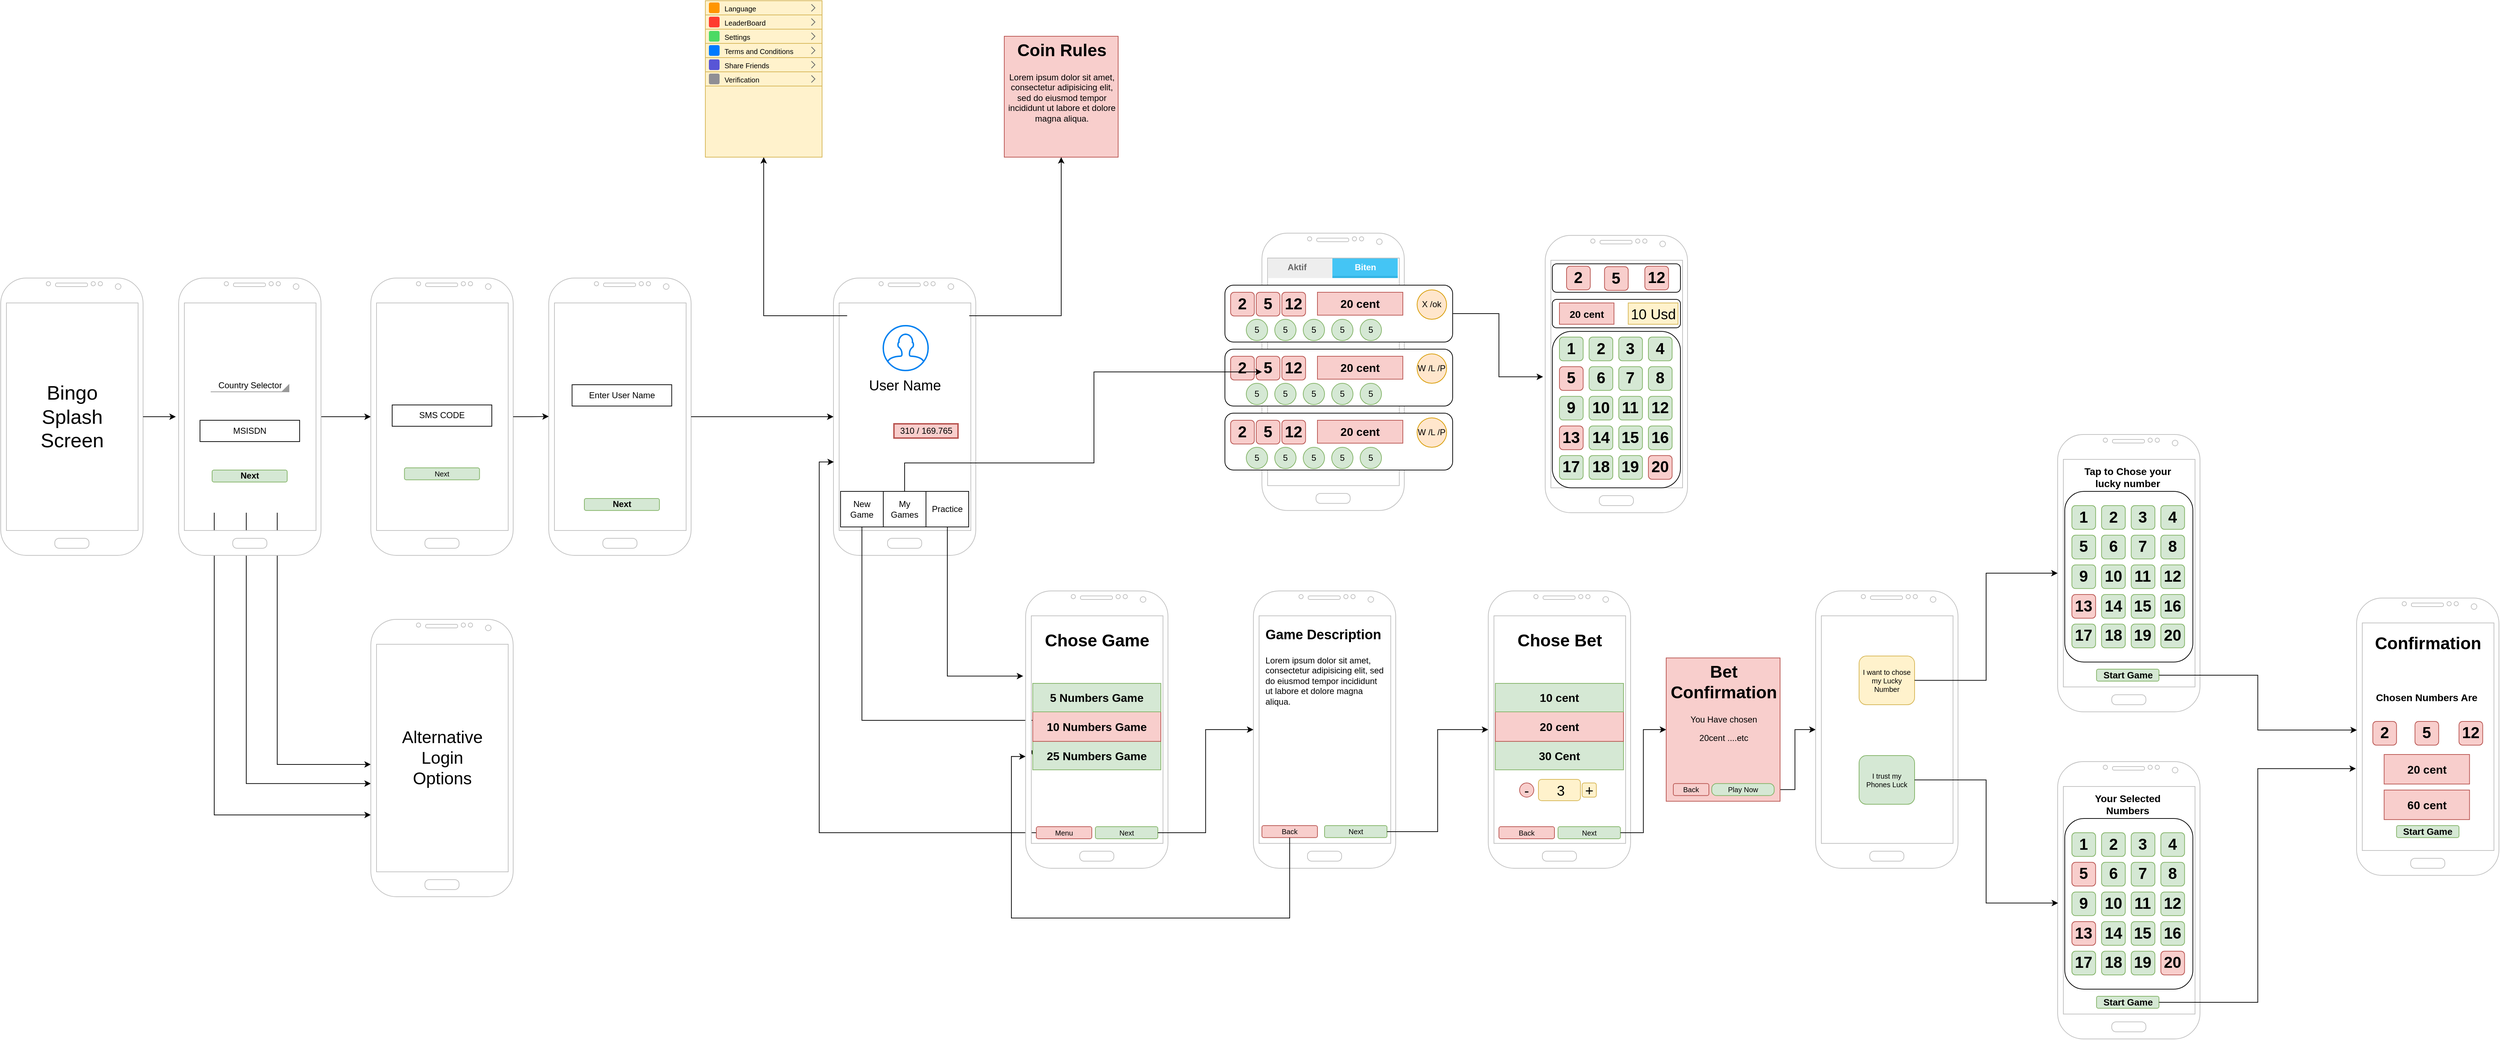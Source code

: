 <mxfile version="13.0.6" type="github">
  <diagram id="hyMBlP3Ab5VuCvEYyF4_" name="Page-1">
    <mxGraphModel dx="823" dy="1998" grid="1" gridSize="10" guides="1" tooltips="1" connect="1" arrows="1" fold="1" page="1" pageScale="1" pageWidth="850" pageHeight="1100" math="0" shadow="0">
      <root>
        <mxCell id="0" />
        <mxCell id="1" parent="0" />
        <mxCell id="mvTbUv54LLQ37Vtnu26t-1" value="" style="group" vertex="1" connectable="0" parent="1">
          <mxGeometry x="1230" y="120" width="200" height="390" as="geometry" />
        </mxCell>
        <mxCell id="mvTbUv54LLQ37Vtnu26t-2" value="" style="group" vertex="1" connectable="0" parent="mvTbUv54LLQ37Vtnu26t-1">
          <mxGeometry width="200" height="390" as="geometry" />
        </mxCell>
        <mxCell id="mvTbUv54LLQ37Vtnu26t-3" value="" style="verticalLabelPosition=bottom;verticalAlign=top;html=1;shadow=0;dashed=0;strokeWidth=1;shape=mxgraph.android.phone2;strokeColor=#c0c0c0;rounded=0;comic=0;fillColor=none;gradientColor=#ffffff;" vertex="1" parent="mvTbUv54LLQ37Vtnu26t-2">
          <mxGeometry width="200" height="390" as="geometry" />
        </mxCell>
        <mxCell id="mvTbUv54LLQ37Vtnu26t-4" value="&lt;div style=&quot;font-size: 28px&quot;&gt;Bingo&lt;/div&gt;&lt;div style=&quot;font-size: 28px&quot;&gt;&lt;font style=&quot;font-size: 28px&quot;&gt;Splash &lt;br&gt;&lt;/font&gt;&lt;/div&gt;&lt;div style=&quot;font-size: 28px&quot;&gt;&lt;font style=&quot;font-size: 28px&quot;&gt;Screen&lt;br&gt;&lt;/font&gt;&lt;/div&gt;" style="text;html=1;align=center;verticalAlign=middle;resizable=0;points=[];autosize=1;strokeWidth=7;" vertex="1" parent="mvTbUv54LLQ37Vtnu26t-2">
          <mxGeometry x="50" y="170" width="100" height="50" as="geometry" />
        </mxCell>
        <mxCell id="mvTbUv54LLQ37Vtnu26t-70" style="edgeStyle=orthogonalEdgeStyle;rounded=0;orthogonalLoop=1;jettySize=auto;html=1;" edge="1" parent="1" source="mvTbUv54LLQ37Vtnu26t-5" target="mvTbUv54LLQ37Vtnu26t-21">
          <mxGeometry relative="1" as="geometry" />
        </mxCell>
        <mxCell id="mvTbUv54LLQ37Vtnu26t-16" style="edgeStyle=orthogonalEdgeStyle;rounded=0;orthogonalLoop=1;jettySize=auto;html=1;entryX=0;entryY=0.705;entryDx=0;entryDy=0;entryPerimeter=0;" edge="1" parent="1" source="mvTbUv54LLQ37Vtnu26t-9" target="mvTbUv54LLQ37Vtnu26t-14">
          <mxGeometry relative="1" as="geometry">
            <Array as="points">
              <mxPoint x="1530" y="875" />
            </Array>
          </mxGeometry>
        </mxCell>
        <mxCell id="mvTbUv54LLQ37Vtnu26t-17" style="edgeStyle=orthogonalEdgeStyle;rounded=0;orthogonalLoop=1;jettySize=auto;html=1;entryX=0;entryY=0.592;entryDx=0;entryDy=0;entryPerimeter=0;" edge="1" parent="1" source="mvTbUv54LLQ37Vtnu26t-10" target="mvTbUv54LLQ37Vtnu26t-14">
          <mxGeometry relative="1" as="geometry">
            <Array as="points">
              <mxPoint x="1575" y="831" />
            </Array>
          </mxGeometry>
        </mxCell>
        <mxCell id="mvTbUv54LLQ37Vtnu26t-18" style="edgeStyle=orthogonalEdgeStyle;rounded=0;orthogonalLoop=1;jettySize=auto;html=1;entryX=0;entryY=0.523;entryDx=0;entryDy=0;entryPerimeter=0;" edge="1" parent="1" source="mvTbUv54LLQ37Vtnu26t-11" target="mvTbUv54LLQ37Vtnu26t-14">
          <mxGeometry relative="1" as="geometry">
            <Array as="points">
              <mxPoint x="1619" y="804" />
            </Array>
          </mxGeometry>
        </mxCell>
        <mxCell id="mvTbUv54LLQ37Vtnu26t-12" style="edgeStyle=orthogonalEdgeStyle;rounded=0;orthogonalLoop=1;jettySize=auto;html=1;entryX=-0.02;entryY=0.5;entryDx=0;entryDy=0;entryPerimeter=0;" edge="1" parent="1" source="mvTbUv54LLQ37Vtnu26t-3" target="mvTbUv54LLQ37Vtnu26t-5">
          <mxGeometry relative="1" as="geometry" />
        </mxCell>
        <mxCell id="mvTbUv54LLQ37Vtnu26t-13" value="" style="group" vertex="1" connectable="0" parent="1">
          <mxGeometry x="1750" y="600" width="200" height="390" as="geometry" />
        </mxCell>
        <mxCell id="mvTbUv54LLQ37Vtnu26t-14" value="" style="verticalLabelPosition=bottom;verticalAlign=top;html=1;shadow=0;dashed=0;strokeWidth=1;shape=mxgraph.android.phone2;strokeColor=#c0c0c0;rounded=0;comic=0;fillColor=none;gradientColor=#ffffff;" vertex="1" parent="mvTbUv54LLQ37Vtnu26t-13">
          <mxGeometry width="200" height="390" as="geometry" />
        </mxCell>
        <mxCell id="mvTbUv54LLQ37Vtnu26t-15" value="&lt;div style=&quot;font-size: 24px&quot;&gt;&lt;font style=&quot;font-size: 24px&quot;&gt;Alternative&lt;/font&gt;&lt;/div&gt;&lt;div style=&quot;font-size: 24px&quot;&gt;&lt;font style=&quot;font-size: 24px&quot;&gt;Login&lt;/font&gt;&lt;/div&gt;&lt;div style=&quot;font-size: 24px&quot;&gt;&lt;font style=&quot;font-size: 24px&quot;&gt;Options&lt;br&gt;&lt;/font&gt;&lt;/div&gt;" style="text;html=1;align=center;verticalAlign=middle;resizable=0;points=[];autosize=1;strokeWidth=7;" vertex="1" parent="mvTbUv54LLQ37Vtnu26t-13">
          <mxGeometry x="35" y="170" width="130" height="50" as="geometry" />
        </mxCell>
        <mxCell id="mvTbUv54LLQ37Vtnu26t-19" value="" style="group" vertex="1" connectable="0" parent="1">
          <mxGeometry x="1750" y="120" width="200" height="390" as="geometry" />
        </mxCell>
        <mxCell id="mvTbUv54LLQ37Vtnu26t-20" value="" style="group" vertex="1" connectable="0" parent="mvTbUv54LLQ37Vtnu26t-19">
          <mxGeometry width="200" height="390" as="geometry" />
        </mxCell>
        <mxCell id="mvTbUv54LLQ37Vtnu26t-21" value="" style="verticalLabelPosition=bottom;verticalAlign=top;html=1;shadow=0;dashed=0;strokeWidth=1;shape=mxgraph.android.phone2;strokeColor=#c0c0c0;" vertex="1" parent="mvTbUv54LLQ37Vtnu26t-20">
          <mxGeometry width="200" height="390" as="geometry" />
        </mxCell>
        <mxCell id="mvTbUv54LLQ37Vtnu26t-22" value="SMS CODE" style="rounded=0;whiteSpace=wrap;html=1;" vertex="1" parent="mvTbUv54LLQ37Vtnu26t-20">
          <mxGeometry x="30" y="178.44" width="140" height="30" as="geometry" />
        </mxCell>
        <mxCell id="mvTbUv54LLQ37Vtnu26t-23" value="Next" style="rounded=1;html=1;shadow=0;dashed=0;whiteSpace=wrap;fontSize=10;fillColor=#d5e8d4;align=center;strokeColor=#82b366;" vertex="1" parent="mvTbUv54LLQ37Vtnu26t-20">
          <mxGeometry x="47.25" y="266.88" width="105.5" height="16.88" as="geometry" />
        </mxCell>
        <mxCell id="mvTbUv54LLQ37Vtnu26t-25" value="" style="group" vertex="1" connectable="0" parent="1">
          <mxGeometry x="2000" y="120" width="200" height="390" as="geometry" />
        </mxCell>
        <mxCell id="mvTbUv54LLQ37Vtnu26t-26" value="" style="group" vertex="1" connectable="0" parent="mvTbUv54LLQ37Vtnu26t-25">
          <mxGeometry width="200" height="390" as="geometry" />
        </mxCell>
        <mxCell id="mvTbUv54LLQ37Vtnu26t-27" value="" style="group" vertex="1" connectable="0" parent="mvTbUv54LLQ37Vtnu26t-26">
          <mxGeometry width="200" height="390" as="geometry" />
        </mxCell>
        <mxCell id="mvTbUv54LLQ37Vtnu26t-28" value="" style="group" vertex="1" connectable="0" parent="mvTbUv54LLQ37Vtnu26t-27">
          <mxGeometry width="200" height="390" as="geometry" />
        </mxCell>
        <mxCell id="mvTbUv54LLQ37Vtnu26t-29" value="" style="verticalLabelPosition=bottom;verticalAlign=top;html=1;shadow=0;dashed=0;strokeWidth=1;shape=mxgraph.android.phone2;strokeColor=#c0c0c0;" vertex="1" parent="mvTbUv54LLQ37Vtnu26t-28">
          <mxGeometry width="200" height="390" as="geometry" />
        </mxCell>
        <mxCell id="mvTbUv54LLQ37Vtnu26t-30" value="&lt;div style=&quot;font-size: 12px&quot;&gt;&lt;b&gt;&lt;font style=&quot;font-size: 12px&quot;&gt;Next&lt;/font&gt;&lt;/b&gt;&lt;/div&gt;" style="rounded=1;html=1;shadow=0;dashed=0;whiteSpace=wrap;fontSize=10;fillColor=#d5e8d4;align=center;strokeColor=#82b366;" vertex="1" parent="mvTbUv54LLQ37Vtnu26t-28">
          <mxGeometry x="50" y="310" width="105.5" height="16.88" as="geometry" />
        </mxCell>
        <mxCell id="mvTbUv54LLQ37Vtnu26t-31" value="Enter User Name" style="rounded=0;whiteSpace=wrap;html=1;" vertex="1" parent="mvTbUv54LLQ37Vtnu26t-28">
          <mxGeometry x="32.75" y="150" width="140" height="30" as="geometry" />
        </mxCell>
        <mxCell id="mvTbUv54LLQ37Vtnu26t-34" style="edgeStyle=orthogonalEdgeStyle;rounded=0;orthogonalLoop=1;jettySize=auto;html=1;entryX=0;entryY=0.499;entryDx=0;entryDy=0;entryPerimeter=0;" edge="1" parent="1" source="mvTbUv54LLQ37Vtnu26t-21" target="mvTbUv54LLQ37Vtnu26t-29">
          <mxGeometry relative="1" as="geometry" />
        </mxCell>
        <mxCell id="mvTbUv54LLQ37Vtnu26t-35" value="" style="group" vertex="1" connectable="0" parent="1">
          <mxGeometry x="2400" y="120.0" width="200" height="390" as="geometry" />
        </mxCell>
        <mxCell id="mvTbUv54LLQ37Vtnu26t-36" value="" style="group" vertex="1" connectable="0" parent="mvTbUv54LLQ37Vtnu26t-35">
          <mxGeometry width="200" height="390" as="geometry" />
        </mxCell>
        <mxCell id="mvTbUv54LLQ37Vtnu26t-37" value="" style="verticalLabelPosition=bottom;verticalAlign=top;html=1;shadow=0;dashed=0;strokeWidth=1;shape=mxgraph.android.phone2;strokeColor=#c0c0c0;rounded=0;comic=0;fillColor=none;gradientColor=#ffffff;" vertex="1" parent="mvTbUv54LLQ37Vtnu26t-36">
          <mxGeometry width="200" height="390" as="geometry" />
        </mxCell>
        <mxCell id="mvTbUv54LLQ37Vtnu26t-38" value="&lt;div style=&quot;font-size: 20px&quot;&gt;User Name&lt;br&gt;&lt;/div&gt;" style="text;html=1;align=center;verticalAlign=middle;resizable=0;points=[];autosize=1;strokeWidth=7;" vertex="1" parent="mvTbUv54LLQ37Vtnu26t-36">
          <mxGeometry x="40" y="140" width="120" height="20" as="geometry" />
        </mxCell>
        <mxCell id="mvTbUv54LLQ37Vtnu26t-42" value="" style="shape=image;html=1;verticalAlign=top;verticalLabelPosition=bottom;labelBackgroundColor=#ffffff;imageAspect=0;aspect=fixed;image=https://cdn0.iconfinder.com/data/icons/kameleon-free-pack/110/Euro-Coin-128.png" vertex="1" parent="mvTbUv54LLQ37Vtnu26t-36">
          <mxGeometry x="152.75" y="34" width="38" height="38" as="geometry" />
        </mxCell>
        <mxCell id="mvTbUv54LLQ37Vtnu26t-43" value="310 / 169.765" style="text;html=1;align=center;verticalAlign=middle;resizable=0;points=[];autosize=1;strokeWidth=2;fillColor=#f8cecc;strokeColor=#b85450;" vertex="1" parent="mvTbUv54LLQ37Vtnu26t-36">
          <mxGeometry x="85" y="205" width="90" height="20" as="geometry" />
        </mxCell>
        <mxCell id="mvTbUv54LLQ37Vtnu26t-44" value="" style="shape=image;html=1;verticalAlign=top;verticalLabelPosition=bottom;labelBackgroundColor=#ffffff;imageAspect=0;aspect=fixed;image=https://cdn2.iconfinder.com/data/icons/flat-ui-icons-24-px/24/menu-24-128.png" vertex="1" parent="mvTbUv54LLQ37Vtnu26t-36">
          <mxGeometry x="19.25" y="39" width="28" height="28" as="geometry" />
        </mxCell>
        <mxCell id="mvTbUv54LLQ37Vtnu26t-45" value="" style="shape=image;html=1;verticalAlign=top;verticalLabelPosition=bottom;labelBackgroundColor=#ffffff;imageAspect=0;aspect=fixed;image=https://cdn3.iconfinder.com/data/icons/shopping-and-retail-15/512/Crown-128.png" vertex="1" parent="mvTbUv54LLQ37Vtnu26t-36">
          <mxGeometry x="19.25" y="180" width="60" height="60" as="geometry" />
        </mxCell>
        <mxCell id="mvTbUv54LLQ37Vtnu26t-46" value="" style="html=1;verticalLabelPosition=bottom;align=center;labelBackgroundColor=#ffffff;verticalAlign=top;strokeWidth=2;strokeColor=#0080F0;shadow=0;dashed=0;shape=mxgraph.ios7.icons.user;" vertex="1" parent="mvTbUv54LLQ37Vtnu26t-36">
          <mxGeometry x="70" y="67" width="63" height="63" as="geometry" />
        </mxCell>
        <mxCell id="mvTbUv54LLQ37Vtnu26t-323" value="&lt;div&gt;New&lt;/div&gt;&lt;div&gt;Game&lt;br&gt;&lt;/div&gt;" style="rounded=0;whiteSpace=wrap;html=1;" vertex="1" parent="mvTbUv54LLQ37Vtnu26t-36">
          <mxGeometry x="10" y="300" width="60" height="50" as="geometry" />
        </mxCell>
        <mxCell id="mvTbUv54LLQ37Vtnu26t-334" value="&lt;div&gt;My&lt;/div&gt;&lt;div&gt;Games&lt;br&gt;&lt;/div&gt;" style="rounded=0;whiteSpace=wrap;html=1;" vertex="1" parent="mvTbUv54LLQ37Vtnu26t-36">
          <mxGeometry x="70" y="300" width="60" height="50" as="geometry" />
        </mxCell>
        <mxCell id="mvTbUv54LLQ37Vtnu26t-333" value="Practice" style="rounded=0;whiteSpace=wrap;html=1;" vertex="1" parent="mvTbUv54LLQ37Vtnu26t-36">
          <mxGeometry x="130" y="300" width="60" height="50" as="geometry" />
        </mxCell>
        <mxCell id="mvTbUv54LLQ37Vtnu26t-66" style="edgeStyle=orthogonalEdgeStyle;rounded=0;orthogonalLoop=1;jettySize=auto;html=1;entryX=0.5;entryY=1;entryDx=0;entryDy=0;" edge="1" parent="1" source="mvTbUv54LLQ37Vtnu26t-44" target="mvTbUv54LLQ37Vtnu26t-571">
          <mxGeometry relative="1" as="geometry">
            <mxPoint x="2288.04" y="-10" as="targetPoint" />
          </mxGeometry>
        </mxCell>
        <mxCell id="mvTbUv54LLQ37Vtnu26t-67" value="&lt;h1 align=&quot;center&quot;&gt;Coin Rules&lt;br&gt;&lt;/h1&gt;&lt;p align=&quot;center&quot;&gt;Lorem ipsum dolor sit amet, consectetur adipisicing elit, sed do eiusmod tempor incididunt ut labore et dolore magna aliqua.&lt;/p&gt;" style="text;html=1;strokeColor=#b85450;fillColor=#f8cecc;spacing=5;spacingTop=-20;whiteSpace=wrap;overflow=hidden;rounded=0;" vertex="1" parent="1">
          <mxGeometry x="2640" y="-220.0" width="160" height="170" as="geometry" />
        </mxCell>
        <mxCell id="mvTbUv54LLQ37Vtnu26t-68" style="edgeStyle=orthogonalEdgeStyle;rounded=0;orthogonalLoop=1;jettySize=auto;html=1;entryX=0.5;entryY=1;entryDx=0;entryDy=0;" edge="1" parent="1" source="mvTbUv54LLQ37Vtnu26t-42" target="mvTbUv54LLQ37Vtnu26t-67">
          <mxGeometry relative="1" as="geometry" />
        </mxCell>
        <mxCell id="mvTbUv54LLQ37Vtnu26t-69" style="edgeStyle=orthogonalEdgeStyle;rounded=0;orthogonalLoop=1;jettySize=auto;html=1;" edge="1" parent="1" source="mvTbUv54LLQ37Vtnu26t-29" target="mvTbUv54LLQ37Vtnu26t-37">
          <mxGeometry relative="1" as="geometry" />
        </mxCell>
        <mxCell id="mvTbUv54LLQ37Vtnu26t-71" value="" style="group" vertex="1" connectable="0" parent="1">
          <mxGeometry x="2990" y="560" width="200" height="390" as="geometry" />
        </mxCell>
        <mxCell id="mvTbUv54LLQ37Vtnu26t-72" value="" style="group" vertex="1" connectable="0" parent="mvTbUv54LLQ37Vtnu26t-71">
          <mxGeometry width="200" height="390" as="geometry" />
        </mxCell>
        <mxCell id="mvTbUv54LLQ37Vtnu26t-73" value="" style="group" vertex="1" connectable="0" parent="mvTbUv54LLQ37Vtnu26t-72">
          <mxGeometry width="200" height="390" as="geometry" />
        </mxCell>
        <mxCell id="mvTbUv54LLQ37Vtnu26t-74" value="" style="group" vertex="1" connectable="0" parent="mvTbUv54LLQ37Vtnu26t-73">
          <mxGeometry width="200" height="390" as="geometry" />
        </mxCell>
        <mxCell id="mvTbUv54LLQ37Vtnu26t-75" value="" style="verticalLabelPosition=bottom;verticalAlign=top;html=1;shadow=0;dashed=0;strokeWidth=1;shape=mxgraph.android.phone2;strokeColor=#c0c0c0;" vertex="1" parent="mvTbUv54LLQ37Vtnu26t-74">
          <mxGeometry width="200" height="390" as="geometry" />
        </mxCell>
        <mxCell id="mvTbUv54LLQ37Vtnu26t-87" value="&lt;h1&gt;&lt;font style=&quot;font-size: 19px&quot;&gt;Game Description&lt;/font&gt;&lt;br&gt;&lt;/h1&gt;&lt;p&gt;Lorem ipsum dolor sit amet, consectetur adipisicing elit, sed do eiusmod tempor incididunt ut labore et dolore magna aliqua.&lt;/p&gt;" style="text;html=1;strokeColor=none;fillColor=none;spacing=5;spacingTop=-20;whiteSpace=wrap;overflow=hidden;rounded=0;" vertex="1" parent="mvTbUv54LLQ37Vtnu26t-74">
          <mxGeometry x="12.25" y="40" width="175.5" height="200" as="geometry" />
        </mxCell>
        <mxCell id="mvTbUv54LLQ37Vtnu26t-89" value="Next" style="rounded=1;html=1;shadow=0;dashed=0;whiteSpace=wrap;fontSize=10;fillColor=#d5e8d4;align=center;strokeColor=#82b366;" vertex="1" parent="mvTbUv54LLQ37Vtnu26t-74">
          <mxGeometry x="100" y="330" width="87.75" height="16.88" as="geometry" />
        </mxCell>
        <mxCell id="mvTbUv54LLQ37Vtnu26t-90" value="Back" style="rounded=1;html=1;shadow=0;dashed=0;whiteSpace=wrap;fontSize=10;fillColor=#f8cecc;align=center;strokeColor=#b85450;" vertex="1" parent="mvTbUv54LLQ37Vtnu26t-74">
          <mxGeometry x="12" y="330" width="78" height="16.88" as="geometry" />
        </mxCell>
        <mxCell id="mvTbUv54LLQ37Vtnu26t-128" style="edgeStyle=orthogonalEdgeStyle;rounded=0;orthogonalLoop=1;jettySize=auto;html=1;" edge="1" parent="1" source="mvTbUv54LLQ37Vtnu26t-117" target="mvTbUv54LLQ37Vtnu26t-122">
          <mxGeometry relative="1" as="geometry" />
        </mxCell>
        <mxCell id="mvTbUv54LLQ37Vtnu26t-168" value="" style="group" vertex="1" connectable="0" parent="1">
          <mxGeometry x="3570" y="654.22" width="160" height="201.56" as="geometry" />
        </mxCell>
        <mxCell id="mvTbUv54LLQ37Vtnu26t-107" value="&lt;h1 align=&quot;center&quot;&gt;Bet Confirmation&lt;br&gt;&lt;/h1&gt;&lt;p align=&quot;center&quot;&gt;You Have chosen&lt;/p&gt;&lt;p align=&quot;center&quot;&gt;20cent ....etc&lt;/p&gt;&lt;p align=&quot;center&quot;&gt;&lt;br&gt;&lt;/p&gt;" style="text;html=1;strokeColor=#b85450;fillColor=#f8cecc;spacing=5;spacingTop=-20;whiteSpace=wrap;overflow=hidden;rounded=0;" vertex="1" parent="mvTbUv54LLQ37Vtnu26t-168">
          <mxGeometry width="160" height="201.56" as="geometry" />
        </mxCell>
        <mxCell id="mvTbUv54LLQ37Vtnu26t-109" value="Back" style="rounded=1;html=1;shadow=0;dashed=0;whiteSpace=wrap;fontSize=10;fillColor=#f8cecc;align=center;strokeColor=#b85450;" vertex="1" parent="mvTbUv54LLQ37Vtnu26t-168">
          <mxGeometry x="10" y="176.68" width="50" height="16.88" as="geometry" />
        </mxCell>
        <mxCell id="mvTbUv54LLQ37Vtnu26t-117" value="Play Now" style="rounded=1;html=1;shadow=0;dashed=0;whiteSpace=wrap;fontSize=10;fillColor=#d5e8d4;align=center;strokeColor=#82b366;arcSize=40;" vertex="1" parent="mvTbUv54LLQ37Vtnu26t-168">
          <mxGeometry x="64" y="176.68" width="87.75" height="16.88" as="geometry" />
        </mxCell>
        <mxCell id="mvTbUv54LLQ37Vtnu26t-219" value="" style="group" vertex="1" connectable="0" parent="1">
          <mxGeometry x="4120" y="800" width="200" height="390" as="geometry" />
        </mxCell>
        <mxCell id="mvTbUv54LLQ37Vtnu26t-220" value="" style="group" vertex="1" connectable="0" parent="mvTbUv54LLQ37Vtnu26t-219">
          <mxGeometry width="200" height="390" as="geometry" />
        </mxCell>
        <mxCell id="mvTbUv54LLQ37Vtnu26t-221" value="" style="verticalLabelPosition=bottom;verticalAlign=top;html=1;shadow=0;dashed=0;strokeWidth=1;shape=mxgraph.android.phone2;strokeColor=#c0c0c0;" vertex="1" parent="mvTbUv54LLQ37Vtnu26t-220">
          <mxGeometry width="200" height="390" as="geometry" />
        </mxCell>
        <mxCell id="mvTbUv54LLQ37Vtnu26t-222" value="&lt;div&gt;&lt;font style=&quot;font-size: 14px&quot;&gt;&lt;b&gt;Your Selected&lt;/b&gt;&lt;/font&gt;&lt;/div&gt;&lt;div&gt;&lt;font style=&quot;font-size: 14px&quot;&gt;&lt;b&gt;Numbers&lt;/b&gt;&lt;/font&gt;&lt;/div&gt;" style="text;html=1;strokeColor=none;fillColor=none;align=center;verticalAlign=middle;whiteSpace=wrap;rounded=0;" vertex="1" parent="mvTbUv54LLQ37Vtnu26t-220">
          <mxGeometry x="17" y="40" width="163" height="40" as="geometry" />
        </mxCell>
        <mxCell id="mvTbUv54LLQ37Vtnu26t-223" value="&lt;font size=&quot;1&quot;&gt;&lt;b style=&quot;font-size: 13px&quot;&gt;Start Game&lt;/b&gt;&lt;/font&gt;" style="rounded=1;html=1;shadow=0;dashed=0;whiteSpace=wrap;fontSize=10;fillColor=#d5e8d4;align=center;strokeColor=#82b366;" vertex="1" parent="mvTbUv54LLQ37Vtnu26t-220">
          <mxGeometry x="54.62" y="330" width="87.75" height="16.88" as="geometry" />
        </mxCell>
        <mxCell id="mvTbUv54LLQ37Vtnu26t-224" value="" style="group" vertex="1" connectable="0" parent="mvTbUv54LLQ37Vtnu26t-219">
          <mxGeometry x="10" y="80" width="180" height="240" as="geometry" />
        </mxCell>
        <mxCell id="mvTbUv54LLQ37Vtnu26t-225" value="" style="group" vertex="1" connectable="0" parent="mvTbUv54LLQ37Vtnu26t-224">
          <mxGeometry width="180" height="240" as="geometry" />
        </mxCell>
        <mxCell id="mvTbUv54LLQ37Vtnu26t-226" value="" style="rounded=1;whiteSpace=wrap;html=1;" vertex="1" parent="mvTbUv54LLQ37Vtnu26t-225">
          <mxGeometry width="180" height="240" as="geometry" />
        </mxCell>
        <mxCell id="mvTbUv54LLQ37Vtnu26t-227" value="" style="group" vertex="1" connectable="0" parent="mvTbUv54LLQ37Vtnu26t-225">
          <mxGeometry x="10" y="20" width="158.32" height="200" as="geometry" />
        </mxCell>
        <mxCell id="mvTbUv54LLQ37Vtnu26t-228" value="&lt;b&gt;&lt;font style=&quot;font-size: 22px&quot;&gt;1&lt;/font&gt;&lt;/b&gt;" style="rounded=1;html=1;shadow=0;dashed=0;whiteSpace=wrap;fontSize=10;fillColor=#d5e8d4;align=center;strokeColor=#82b366;" vertex="1" parent="mvTbUv54LLQ37Vtnu26t-227">
          <mxGeometry width="33.331" height="33.333" as="geometry" />
        </mxCell>
        <mxCell id="mvTbUv54LLQ37Vtnu26t-229" value="&lt;b&gt;&lt;font style=&quot;font-size: 22px&quot;&gt;2&lt;/font&gt;&lt;/b&gt;" style="rounded=1;html=1;shadow=0;dashed=0;whiteSpace=wrap;fontSize=10;fillColor=#d5e8d4;align=center;strokeColor=#82b366;" vertex="1" parent="mvTbUv54LLQ37Vtnu26t-227">
          <mxGeometry x="41.663" width="33.331" height="33.333" as="geometry" />
        </mxCell>
        <mxCell id="mvTbUv54LLQ37Vtnu26t-230" value="&lt;b&gt;&lt;font style=&quot;font-size: 22px&quot;&gt;3&lt;/font&gt;&lt;/b&gt;" style="rounded=1;html=1;shadow=0;dashed=0;whiteSpace=wrap;fontSize=10;fillColor=#d5e8d4;align=center;strokeColor=#82b366;" vertex="1" parent="mvTbUv54LLQ37Vtnu26t-227">
          <mxGeometry x="83.326" width="33.331" height="33.333" as="geometry" />
        </mxCell>
        <mxCell id="mvTbUv54LLQ37Vtnu26t-231" value="&lt;b&gt;&lt;font style=&quot;font-size: 22px&quot;&gt;4&lt;/font&gt;&lt;/b&gt;" style="rounded=1;html=1;shadow=0;dashed=0;whiteSpace=wrap;fontSize=10;fillColor=#d5e8d4;align=center;strokeColor=#82b366;" vertex="1" parent="mvTbUv54LLQ37Vtnu26t-227">
          <mxGeometry x="124.989" width="33.331" height="33.333" as="geometry" />
        </mxCell>
        <mxCell id="mvTbUv54LLQ37Vtnu26t-232" value="&lt;b&gt;&lt;font style=&quot;font-size: 22px&quot;&gt;5&lt;/font&gt;&lt;/b&gt;" style="rounded=1;html=1;shadow=0;dashed=0;whiteSpace=wrap;fontSize=10;fillColor=#f8cecc;align=center;strokeColor=#b85450;" vertex="1" parent="mvTbUv54LLQ37Vtnu26t-227">
          <mxGeometry y="41.667" width="33.331" height="33.333" as="geometry" />
        </mxCell>
        <mxCell id="mvTbUv54LLQ37Vtnu26t-233" value="&lt;b&gt;&lt;font style=&quot;font-size: 22px&quot;&gt;6&lt;/font&gt;&lt;/b&gt;" style="rounded=1;html=1;shadow=0;dashed=0;whiteSpace=wrap;fontSize=10;fillColor=#d5e8d4;align=center;strokeColor=#82b366;" vertex="1" parent="mvTbUv54LLQ37Vtnu26t-227">
          <mxGeometry x="41.663" y="41.667" width="33.331" height="33.333" as="geometry" />
        </mxCell>
        <mxCell id="mvTbUv54LLQ37Vtnu26t-234" value="&lt;b&gt;&lt;font style=&quot;font-size: 22px&quot;&gt;7&lt;/font&gt;&lt;/b&gt;" style="rounded=1;html=1;shadow=0;dashed=0;whiteSpace=wrap;fontSize=10;fillColor=#d5e8d4;align=center;strokeColor=#82b366;" vertex="1" parent="mvTbUv54LLQ37Vtnu26t-227">
          <mxGeometry x="83.326" y="41.667" width="33.331" height="33.333" as="geometry" />
        </mxCell>
        <mxCell id="mvTbUv54LLQ37Vtnu26t-235" value="&lt;b&gt;&lt;font style=&quot;font-size: 22px&quot;&gt;8&lt;/font&gt;&lt;/b&gt;" style="rounded=1;html=1;shadow=0;dashed=0;whiteSpace=wrap;fontSize=10;fillColor=#d5e8d4;align=center;strokeColor=#82b366;" vertex="1" parent="mvTbUv54LLQ37Vtnu26t-227">
          <mxGeometry x="124.989" y="41.667" width="33.331" height="33.333" as="geometry" />
        </mxCell>
        <mxCell id="mvTbUv54LLQ37Vtnu26t-236" value="&lt;b&gt;&lt;font style=&quot;font-size: 22px&quot;&gt;9&lt;/font&gt;&lt;/b&gt;" style="rounded=1;html=1;shadow=0;dashed=0;whiteSpace=wrap;fontSize=10;fillColor=#d5e8d4;align=center;strokeColor=#82b366;" vertex="1" parent="mvTbUv54LLQ37Vtnu26t-227">
          <mxGeometry y="83.333" width="33.331" height="33.333" as="geometry" />
        </mxCell>
        <mxCell id="mvTbUv54LLQ37Vtnu26t-237" value="&lt;b&gt;&lt;font style=&quot;font-size: 22px&quot;&gt;10&lt;/font&gt;&lt;/b&gt;" style="rounded=1;html=1;shadow=0;dashed=0;whiteSpace=wrap;fontSize=10;fillColor=#d5e8d4;align=center;strokeColor=#82b366;" vertex="1" parent="mvTbUv54LLQ37Vtnu26t-227">
          <mxGeometry x="41.663" y="83.333" width="33.331" height="33.333" as="geometry" />
        </mxCell>
        <mxCell id="mvTbUv54LLQ37Vtnu26t-238" value="&lt;b&gt;&lt;font style=&quot;font-size: 22px&quot;&gt;11&lt;/font&gt;&lt;/b&gt;" style="rounded=1;html=1;shadow=0;dashed=0;whiteSpace=wrap;fontSize=10;fillColor=#d5e8d4;align=center;strokeColor=#82b366;" vertex="1" parent="mvTbUv54LLQ37Vtnu26t-227">
          <mxGeometry x="83.326" y="83.333" width="33.331" height="33.333" as="geometry" />
        </mxCell>
        <mxCell id="mvTbUv54LLQ37Vtnu26t-239" value="&lt;b&gt;&lt;font style=&quot;font-size: 22px&quot;&gt;12&lt;/font&gt;&lt;/b&gt;" style="rounded=1;html=1;shadow=0;dashed=0;whiteSpace=wrap;fontSize=10;align=center;fillColor=#d5e8d4;strokeColor=#82b366;" vertex="1" parent="mvTbUv54LLQ37Vtnu26t-227">
          <mxGeometry x="124.989" y="83.333" width="33.331" height="33.333" as="geometry" />
        </mxCell>
        <mxCell id="mvTbUv54LLQ37Vtnu26t-240" value="&lt;b&gt;&lt;font style=&quot;font-size: 22px&quot;&gt;13&lt;/font&gt;&lt;/b&gt;" style="rounded=1;html=1;shadow=0;dashed=0;whiteSpace=wrap;fontSize=10;fillColor=#f8cecc;align=center;strokeColor=#b85450;" vertex="1" parent="mvTbUv54LLQ37Vtnu26t-227">
          <mxGeometry y="125" width="33.331" height="33.333" as="geometry" />
        </mxCell>
        <mxCell id="mvTbUv54LLQ37Vtnu26t-241" value="&lt;b&gt;&lt;font style=&quot;font-size: 22px&quot;&gt;14&lt;/font&gt;&lt;/b&gt;" style="rounded=1;html=1;shadow=0;dashed=0;whiteSpace=wrap;fontSize=10;fillColor=#d5e8d4;align=center;strokeColor=#82b366;" vertex="1" parent="mvTbUv54LLQ37Vtnu26t-227">
          <mxGeometry x="41.663" y="125" width="33.331" height="33.333" as="geometry" />
        </mxCell>
        <mxCell id="mvTbUv54LLQ37Vtnu26t-242" value="&lt;b&gt;&lt;font style=&quot;font-size: 22px&quot;&gt;15&lt;/font&gt;&lt;/b&gt;" style="rounded=1;html=1;shadow=0;dashed=0;whiteSpace=wrap;fontSize=10;fillColor=#d5e8d4;align=center;strokeColor=#82b366;" vertex="1" parent="mvTbUv54LLQ37Vtnu26t-227">
          <mxGeometry x="83.326" y="125" width="33.331" height="33.333" as="geometry" />
        </mxCell>
        <mxCell id="mvTbUv54LLQ37Vtnu26t-243" value="&lt;b&gt;&lt;font style=&quot;font-size: 22px&quot;&gt;16&lt;/font&gt;&lt;/b&gt;" style="rounded=1;html=1;shadow=0;dashed=0;whiteSpace=wrap;fontSize=10;fillColor=#d5e8d4;align=center;strokeColor=#82b366;" vertex="1" parent="mvTbUv54LLQ37Vtnu26t-227">
          <mxGeometry x="124.989" y="125" width="33.331" height="33.333" as="geometry" />
        </mxCell>
        <mxCell id="mvTbUv54LLQ37Vtnu26t-244" value="&lt;b&gt;&lt;font style=&quot;font-size: 22px&quot;&gt;17&lt;/font&gt;&lt;/b&gt;" style="rounded=1;html=1;shadow=0;dashed=0;whiteSpace=wrap;fontSize=10;fillColor=#d5e8d4;align=center;strokeColor=#82b366;" vertex="1" parent="mvTbUv54LLQ37Vtnu26t-227">
          <mxGeometry y="166.667" width="33.331" height="33.333" as="geometry" />
        </mxCell>
        <mxCell id="mvTbUv54LLQ37Vtnu26t-245" value="&lt;b&gt;&lt;font style=&quot;font-size: 22px&quot;&gt;18&lt;/font&gt;&lt;/b&gt;" style="rounded=1;html=1;shadow=0;dashed=0;whiteSpace=wrap;fontSize=10;fillColor=#d5e8d4;align=center;strokeColor=#82b366;" vertex="1" parent="mvTbUv54LLQ37Vtnu26t-227">
          <mxGeometry x="41.663" y="166.667" width="33.331" height="33.333" as="geometry" />
        </mxCell>
        <mxCell id="mvTbUv54LLQ37Vtnu26t-246" value="&lt;b&gt;&lt;font style=&quot;font-size: 22px&quot;&gt;19&lt;/font&gt;&lt;/b&gt;" style="rounded=1;html=1;shadow=0;dashed=0;whiteSpace=wrap;fontSize=10;fillColor=#d5e8d4;align=center;strokeColor=#82b366;" vertex="1" parent="mvTbUv54LLQ37Vtnu26t-227">
          <mxGeometry x="83.326" y="166.667" width="33.331" height="33.333" as="geometry" />
        </mxCell>
        <mxCell id="mvTbUv54LLQ37Vtnu26t-247" value="&lt;b&gt;&lt;font style=&quot;font-size: 22px&quot;&gt;20&lt;/font&gt;&lt;/b&gt;" style="rounded=1;html=1;shadow=0;dashed=0;whiteSpace=wrap;fontSize=10;fillColor=#f8cecc;align=center;strokeColor=#b85450;" vertex="1" parent="mvTbUv54LLQ37Vtnu26t-227">
          <mxGeometry x="124.989" y="166.667" width="33.331" height="33.333" as="geometry" />
        </mxCell>
        <mxCell id="mvTbUv54LLQ37Vtnu26t-304" value="" style="group" vertex="1" connectable="0" parent="1">
          <mxGeometry x="1480" y="120" width="200" height="390" as="geometry" />
        </mxCell>
        <mxCell id="mvTbUv54LLQ37Vtnu26t-5" value="" style="verticalLabelPosition=bottom;verticalAlign=top;html=1;shadow=0;dashed=0;strokeWidth=1;shape=mxgraph.android.phone2;strokeColor=#c0c0c0;" vertex="1" parent="mvTbUv54LLQ37Vtnu26t-304">
          <mxGeometry width="200" height="390" as="geometry" />
        </mxCell>
        <mxCell id="mvTbUv54LLQ37Vtnu26t-6" value="MSISDN" style="rounded=0;whiteSpace=wrap;html=1;" vertex="1" parent="mvTbUv54LLQ37Vtnu26t-304">
          <mxGeometry x="30" y="200" width="140" height="30" as="geometry" />
        </mxCell>
        <mxCell id="mvTbUv54LLQ37Vtnu26t-7" value="&lt;b&gt;&lt;font style=&quot;font-size: 12px&quot;&gt;Next&lt;/font&gt;&lt;/b&gt;" style="rounded=1;html=1;shadow=0;dashed=0;whiteSpace=wrap;fontSize=10;fillColor=#d5e8d4;align=center;strokeColor=#82b366;" vertex="1" parent="mvTbUv54LLQ37Vtnu26t-304">
          <mxGeometry x="47" y="270" width="105.5" height="16.88" as="geometry" />
        </mxCell>
        <mxCell id="mvTbUv54LLQ37Vtnu26t-8" value="Country Selector" style="strokeWidth=1;html=1;shadow=0;dashed=0;shape=mxgraph.android.spinner2;align=center;fillColor=#999999;strokeColor=#999999;verticalAlign=bottom" vertex="1" parent="mvTbUv54LLQ37Vtnu26t-304">
          <mxGeometry x="45" y="150" width="110" height="10" as="geometry" />
        </mxCell>
        <mxCell id="mvTbUv54LLQ37Vtnu26t-9" value="" style="shape=image;html=1;verticalAlign=top;verticalLabelPosition=bottom;labelBackgroundColor=#ffffff;imageAspect=0;aspect=fixed;image=https://cdn1.iconfinder.com/data/icons/logotypes/32/circle-facebook_-128.png" vertex="1" parent="mvTbUv54LLQ37Vtnu26t-304">
          <mxGeometry x="36" y="302" width="28" height="28" as="geometry" />
        </mxCell>
        <mxCell id="mvTbUv54LLQ37Vtnu26t-10" value="" style="shape=image;html=1;verticalAlign=top;verticalLabelPosition=bottom;labelBackgroundColor=#ffffff;imageAspect=0;aspect=fixed;image=https://cdn3.iconfinder.com/data/icons/peelicons-vol-1/50/Google_-128.png" vertex="1" parent="mvTbUv54LLQ37Vtnu26t-304">
          <mxGeometry x="81" y="302" width="28" height="28" as="geometry" />
        </mxCell>
        <mxCell id="mvTbUv54LLQ37Vtnu26t-11" value="" style="shape=image;html=1;verticalAlign=top;verticalLabelPosition=bottom;labelBackgroundColor=#ffffff;imageAspect=0;aspect=fixed;image=https://cdn3.iconfinder.com/data/icons/peelicons-vol-1/50/Mail-128.png" vertex="1" parent="mvTbUv54LLQ37Vtnu26t-304">
          <mxGeometry x="124.5" y="302" width="28" height="28" as="geometry" />
        </mxCell>
        <mxCell id="mvTbUv54LLQ37Vtnu26t-345" style="edgeStyle=orthogonalEdgeStyle;rounded=0;orthogonalLoop=1;jettySize=auto;html=1;entryX=0;entryY=0.5;entryDx=0;entryDy=0;" edge="1" parent="1" source="mvTbUv54LLQ37Vtnu26t-323" target="mvTbUv54LLQ37Vtnu26t-112">
          <mxGeometry relative="1" as="geometry">
            <Array as="points">
              <mxPoint x="2440" y="742" />
            </Array>
          </mxGeometry>
        </mxCell>
        <mxCell id="mvTbUv54LLQ37Vtnu26t-346" style="edgeStyle=orthogonalEdgeStyle;rounded=0;orthogonalLoop=1;jettySize=auto;html=1;entryX=0.003;entryY=0.663;entryDx=0;entryDy=0;entryPerimeter=0;" edge="1" parent="1" source="mvTbUv54LLQ37Vtnu26t-115" target="mvTbUv54LLQ37Vtnu26t-37">
          <mxGeometry relative="1" as="geometry" />
        </mxCell>
        <mxCell id="mvTbUv54LLQ37Vtnu26t-358" value="" style="group" vertex="1" connectable="0" parent="1">
          <mxGeometry x="2670" y="560" width="200" height="390" as="geometry" />
        </mxCell>
        <mxCell id="mvTbUv54LLQ37Vtnu26t-347" value="" style="group" vertex="1" connectable="0" parent="mvTbUv54LLQ37Vtnu26t-358">
          <mxGeometry width="200" height="390" as="geometry" />
        </mxCell>
        <mxCell id="mvTbUv54LLQ37Vtnu26t-336" value="" style="group" vertex="1" connectable="0" parent="mvTbUv54LLQ37Vtnu26t-347">
          <mxGeometry width="200" height="390" as="geometry" />
        </mxCell>
        <mxCell id="mvTbUv54LLQ37Vtnu26t-111" value="" style="verticalLabelPosition=bottom;verticalAlign=top;html=1;shadow=0;dashed=0;strokeWidth=1;shape=mxgraph.android.phone2;strokeColor=#c0c0c0;" vertex="1" parent="mvTbUv54LLQ37Vtnu26t-336">
          <mxGeometry width="200" height="390" as="geometry" />
        </mxCell>
        <mxCell id="mvTbUv54LLQ37Vtnu26t-112" value="&lt;font size=&quot;1&quot;&gt;&lt;b style=&quot;font-size: 16px&quot;&gt;25 Numbers Game&lt;/b&gt;&lt;/font&gt;" style="rounded=1;html=1;shadow=0;dashed=0;whiteSpace=wrap;fontSize=10;fillColor=#d5e8d4;align=center;strokeColor=#82b366;arcSize=0;" vertex="1" parent="mvTbUv54LLQ37Vtnu26t-336">
          <mxGeometry x="10" y="211.56" width="180" height="40" as="geometry" />
        </mxCell>
        <mxCell id="mvTbUv54LLQ37Vtnu26t-114" value="&lt;font size=&quot;1&quot;&gt;&lt;b style=&quot;font-size: 16px&quot;&gt;10 Numbers Game&lt;/b&gt;&lt;/font&gt;" style="rounded=1;html=1;shadow=0;dashed=0;whiteSpace=wrap;fontSize=10;fillColor=#f8cecc;align=center;strokeColor=#b85450;arcSize=0;" vertex="1" parent="mvTbUv54LLQ37Vtnu26t-336">
          <mxGeometry x="10" y="170" width="180" height="41.56" as="geometry" />
        </mxCell>
        <mxCell id="mvTbUv54LLQ37Vtnu26t-115" value="Menu" style="rounded=1;html=1;shadow=0;dashed=0;whiteSpace=wrap;fontSize=10;fillColor=#f8cecc;align=center;strokeColor=#b85450;" vertex="1" parent="mvTbUv54LLQ37Vtnu26t-336">
          <mxGeometry x="15" y="331.56" width="78" height="16.88" as="geometry" />
        </mxCell>
        <mxCell id="mvTbUv54LLQ37Vtnu26t-116" value="Next" style="rounded=1;html=1;shadow=0;dashed=0;whiteSpace=wrap;fontSize=10;fillColor=#d5e8d4;align=center;strokeColor=#82b366;" vertex="1" parent="mvTbUv54LLQ37Vtnu26t-336">
          <mxGeometry x="98" y="331.56" width="87.75" height="16.88" as="geometry" />
        </mxCell>
        <mxCell id="mvTbUv54LLQ37Vtnu26t-85" value="&lt;font size=&quot;1&quot;&gt;&lt;b style=&quot;font-size: 16px&quot;&gt;5 Numbers Game&lt;/b&gt;&lt;/font&gt;" style="rounded=1;html=1;shadow=0;dashed=0;whiteSpace=wrap;fontSize=10;fillColor=#d5e8d4;align=center;strokeColor=#82b366;arcSize=0;" vertex="1" parent="mvTbUv54LLQ37Vtnu26t-336">
          <mxGeometry x="10" y="130" width="180" height="40" as="geometry" />
        </mxCell>
        <mxCell id="mvTbUv54LLQ37Vtnu26t-348" value="Chose Game" style="text;strokeColor=none;fillColor=none;html=1;fontSize=24;fontStyle=1;verticalAlign=middle;align=center;" vertex="1" parent="mvTbUv54LLQ37Vtnu26t-336">
          <mxGeometry x="50" y="50" width="100" height="40" as="geometry" />
        </mxCell>
        <mxCell id="mvTbUv54LLQ37Vtnu26t-359" value="" style="group" vertex="1" connectable="0" parent="1">
          <mxGeometry x="3320" y="560" width="200" height="390" as="geometry" />
        </mxCell>
        <mxCell id="mvTbUv54LLQ37Vtnu26t-360" value="" style="group" vertex="1" connectable="0" parent="mvTbUv54LLQ37Vtnu26t-359">
          <mxGeometry width="200" height="390" as="geometry" />
        </mxCell>
        <mxCell id="mvTbUv54LLQ37Vtnu26t-361" value="" style="group" vertex="1" connectable="0" parent="mvTbUv54LLQ37Vtnu26t-360">
          <mxGeometry width="200" height="390" as="geometry" />
        </mxCell>
        <mxCell id="mvTbUv54LLQ37Vtnu26t-362" value="" style="verticalLabelPosition=bottom;verticalAlign=top;html=1;shadow=0;dashed=0;strokeWidth=1;shape=mxgraph.android.phone2;strokeColor=#c0c0c0;" vertex="1" parent="mvTbUv54LLQ37Vtnu26t-361">
          <mxGeometry width="200" height="390" as="geometry" />
        </mxCell>
        <mxCell id="mvTbUv54LLQ37Vtnu26t-363" value="&lt;font size=&quot;1&quot;&gt;&lt;b style=&quot;font-size: 16px&quot;&gt;30 Cent &lt;br&gt;&lt;/b&gt;&lt;/font&gt;" style="rounded=1;html=1;shadow=0;dashed=0;whiteSpace=wrap;fontSize=10;fillColor=#d5e8d4;align=center;strokeColor=#82b366;arcSize=0;" vertex="1" parent="mvTbUv54LLQ37Vtnu26t-361">
          <mxGeometry x="10" y="211.56" width="180" height="40" as="geometry" />
        </mxCell>
        <mxCell id="mvTbUv54LLQ37Vtnu26t-364" value="&lt;font size=&quot;1&quot;&gt;&lt;b style=&quot;font-size: 16px&quot;&gt;&lt;font size=&quot;1&quot;&gt;&lt;b style=&quot;font-size: 16px&quot;&gt;20 cent&lt;/b&gt;&lt;/font&gt;&lt;/b&gt;&lt;/font&gt;" style="rounded=1;html=1;shadow=0;dashed=0;whiteSpace=wrap;fontSize=10;fillColor=#f8cecc;align=center;strokeColor=#b85450;arcSize=0;" vertex="1" parent="mvTbUv54LLQ37Vtnu26t-361">
          <mxGeometry x="10" y="170" width="180" height="41.56" as="geometry" />
        </mxCell>
        <mxCell id="mvTbUv54LLQ37Vtnu26t-365" value="Back" style="rounded=1;html=1;shadow=0;dashed=0;whiteSpace=wrap;fontSize=10;fillColor=#f8cecc;align=center;strokeColor=#b85450;" vertex="1" parent="mvTbUv54LLQ37Vtnu26t-361">
          <mxGeometry x="15" y="331.56" width="78" height="16.88" as="geometry" />
        </mxCell>
        <mxCell id="mvTbUv54LLQ37Vtnu26t-366" value="Next" style="rounded=1;html=1;shadow=0;dashed=0;whiteSpace=wrap;fontSize=10;fillColor=#d5e8d4;align=center;strokeColor=#82b366;" vertex="1" parent="mvTbUv54LLQ37Vtnu26t-361">
          <mxGeometry x="98" y="331.56" width="87.75" height="16.88" as="geometry" />
        </mxCell>
        <mxCell id="mvTbUv54LLQ37Vtnu26t-367" value="&lt;font size=&quot;1&quot;&gt;&lt;b style=&quot;font-size: 16px&quot;&gt;10 cent&lt;/b&gt;&lt;/font&gt;" style="rounded=1;html=1;shadow=0;dashed=0;whiteSpace=wrap;fontSize=10;fillColor=#d5e8d4;align=center;strokeColor=#82b366;arcSize=0;" vertex="1" parent="mvTbUv54LLQ37Vtnu26t-361">
          <mxGeometry x="10" y="130" width="180" height="40" as="geometry" />
        </mxCell>
        <mxCell id="mvTbUv54LLQ37Vtnu26t-368" value="Chose Bet" style="text;strokeColor=none;fillColor=none;html=1;fontSize=24;fontStyle=1;verticalAlign=middle;align=center;" vertex="1" parent="mvTbUv54LLQ37Vtnu26t-361">
          <mxGeometry x="50" y="50" width="100" height="40" as="geometry" />
        </mxCell>
        <mxCell id="mvTbUv54LLQ37Vtnu26t-567" value="&lt;font style=&quot;font-size: 20px&quot;&gt;+&lt;/font&gt;" style="rounded=1;html=1;shadow=0;dashed=0;whiteSpace=wrap;fontSize=10;fillColor=#fff2cc;align=center;strokeColor=#d6b656;" vertex="1" parent="mvTbUv54LLQ37Vtnu26t-361">
          <mxGeometry x="131.88" y="270" width="20" height="20" as="geometry" />
        </mxCell>
        <mxCell id="mvTbUv54LLQ37Vtnu26t-568" value="&lt;font style=&quot;font-size: 20px&quot;&gt;-&lt;/font&gt;" style="rounded=1;html=1;shadow=0;dashed=0;whiteSpace=wrap;fontSize=10;fillColor=#f8cecc;align=center;strokeColor=#b85450;arcSize=50;" vertex="1" parent="mvTbUv54LLQ37Vtnu26t-361">
          <mxGeometry x="44" y="270" width="20" height="20" as="geometry" />
        </mxCell>
        <mxCell id="mvTbUv54LLQ37Vtnu26t-569" value="&amp;nbsp;&lt;font style=&quot;font-size: 20px&quot;&gt;3&lt;/font&gt;" style="rounded=1;html=1;shadow=0;dashed=0;whiteSpace=wrap;fontSize=10;fillColor=#fff2cc;align=center;strokeColor=#d6b656;" vertex="1" parent="mvTbUv54LLQ37Vtnu26t-361">
          <mxGeometry x="70.5" y="265" width="59" height="30" as="geometry" />
        </mxCell>
        <mxCell id="mvTbUv54LLQ37Vtnu26t-370" style="edgeStyle=orthogonalEdgeStyle;rounded=0;orthogonalLoop=1;jettySize=auto;html=1;" edge="1" parent="1" source="mvTbUv54LLQ37Vtnu26t-116" target="mvTbUv54LLQ37Vtnu26t-75">
          <mxGeometry relative="1" as="geometry" />
        </mxCell>
        <mxCell id="mvTbUv54LLQ37Vtnu26t-371" style="edgeStyle=orthogonalEdgeStyle;rounded=0;orthogonalLoop=1;jettySize=auto;html=1;entryX=0;entryY=0.597;entryDx=0;entryDy=0;entryPerimeter=0;" edge="1" parent="1" source="mvTbUv54LLQ37Vtnu26t-90" target="mvTbUv54LLQ37Vtnu26t-111">
          <mxGeometry relative="1" as="geometry">
            <Array as="points">
              <mxPoint x="3041" y="1020" />
              <mxPoint x="2650" y="1020" />
              <mxPoint x="2650" y="793" />
            </Array>
          </mxGeometry>
        </mxCell>
        <mxCell id="mvTbUv54LLQ37Vtnu26t-372" style="edgeStyle=orthogonalEdgeStyle;rounded=0;orthogonalLoop=1;jettySize=auto;html=1;" edge="1" parent="1" source="mvTbUv54LLQ37Vtnu26t-89" target="mvTbUv54LLQ37Vtnu26t-362">
          <mxGeometry relative="1" as="geometry" />
        </mxCell>
        <mxCell id="mvTbUv54LLQ37Vtnu26t-373" style="edgeStyle=orthogonalEdgeStyle;rounded=0;orthogonalLoop=1;jettySize=auto;html=1;entryX=0;entryY=0.5;entryDx=0;entryDy=0;" edge="1" parent="1" source="mvTbUv54LLQ37Vtnu26t-366" target="mvTbUv54LLQ37Vtnu26t-107">
          <mxGeometry relative="1" as="geometry" />
        </mxCell>
        <mxCell id="mvTbUv54LLQ37Vtnu26t-374" value="" style="group" vertex="1" connectable="0" parent="1">
          <mxGeometry x="3780" y="560" width="200" height="390" as="geometry" />
        </mxCell>
        <mxCell id="mvTbUv54LLQ37Vtnu26t-122" value="" style="verticalLabelPosition=bottom;verticalAlign=top;html=1;shadow=0;dashed=0;strokeWidth=1;shape=mxgraph.android.phone2;strokeColor=#c0c0c0;" vertex="1" parent="mvTbUv54LLQ37Vtnu26t-374">
          <mxGeometry width="200" height="390" as="geometry" />
        </mxCell>
        <mxCell id="mvTbUv54LLQ37Vtnu26t-134" value="I want to chose my Lucky Number" style="rounded=1;html=1;shadow=0;dashed=0;whiteSpace=wrap;fontSize=10;fillColor=#fff2cc;align=center;strokeColor=#d6b656;" vertex="1" parent="mvTbUv54LLQ37Vtnu26t-374">
          <mxGeometry x="61" y="91.56" width="78" height="68.44" as="geometry" />
        </mxCell>
        <mxCell id="mvTbUv54LLQ37Vtnu26t-164" value="I trust my Phones Luck" style="rounded=1;html=1;shadow=0;dashed=0;whiteSpace=wrap;fontSize=10;fillColor=#d5e8d4;align=center;strokeColor=#82b366;" vertex="1" parent="mvTbUv54LLQ37Vtnu26t-374">
          <mxGeometry x="61" y="231.56" width="78" height="68.44" as="geometry" />
        </mxCell>
        <mxCell id="mvTbUv54LLQ37Vtnu26t-378" value="" style="group" vertex="1" connectable="0" parent="1">
          <mxGeometry x="4120" y="340" width="200" height="390" as="geometry" />
        </mxCell>
        <mxCell id="mvTbUv54LLQ37Vtnu26t-218" value="" style="group" vertex="1" connectable="0" parent="mvTbUv54LLQ37Vtnu26t-378">
          <mxGeometry width="200" height="390" as="geometry" />
        </mxCell>
        <mxCell id="mvTbUv54LLQ37Vtnu26t-188" value="" style="group" vertex="1" connectable="0" parent="mvTbUv54LLQ37Vtnu26t-218">
          <mxGeometry width="200" height="390" as="geometry" />
        </mxCell>
        <mxCell id="mvTbUv54LLQ37Vtnu26t-165" value="" style="verticalLabelPosition=bottom;verticalAlign=top;html=1;shadow=0;dashed=0;strokeWidth=1;shape=mxgraph.android.phone2;strokeColor=#c0c0c0;" vertex="1" parent="mvTbUv54LLQ37Vtnu26t-188">
          <mxGeometry width="200" height="390" as="geometry" />
        </mxCell>
        <mxCell id="mvTbUv54LLQ37Vtnu26t-173" value="&lt;font style=&quot;font-size: 14px&quot;&gt;&lt;b&gt;Tap to Chose your lucky number&lt;/b&gt;&lt;/font&gt;" style="text;html=1;strokeColor=none;fillColor=none;align=center;verticalAlign=middle;whiteSpace=wrap;rounded=0;" vertex="1" parent="mvTbUv54LLQ37Vtnu26t-188">
          <mxGeometry x="17" y="40" width="163" height="40" as="geometry" />
        </mxCell>
        <mxCell id="mvTbUv54LLQ37Vtnu26t-186" value="&lt;font size=&quot;1&quot;&gt;&lt;b style=&quot;font-size: 13px&quot;&gt;Start Game&lt;/b&gt;&lt;/font&gt;" style="rounded=1;html=1;shadow=0;dashed=0;whiteSpace=wrap;fontSize=10;fillColor=#d5e8d4;align=center;strokeColor=#82b366;" vertex="1" parent="mvTbUv54LLQ37Vtnu26t-188">
          <mxGeometry x="54.62" y="330" width="87.75" height="16.88" as="geometry" />
        </mxCell>
        <mxCell id="mvTbUv54LLQ37Vtnu26t-194" value="" style="group" vertex="1" connectable="0" parent="mvTbUv54LLQ37Vtnu26t-218">
          <mxGeometry x="10" y="80" width="180" height="240" as="geometry" />
        </mxCell>
        <mxCell id="mvTbUv54LLQ37Vtnu26t-195" value="" style="group" vertex="1" connectable="0" parent="mvTbUv54LLQ37Vtnu26t-194">
          <mxGeometry width="180" height="240" as="geometry" />
        </mxCell>
        <mxCell id="mvTbUv54LLQ37Vtnu26t-196" value="" style="rounded=1;whiteSpace=wrap;html=1;" vertex="1" parent="mvTbUv54LLQ37Vtnu26t-195">
          <mxGeometry width="180" height="240" as="geometry" />
        </mxCell>
        <mxCell id="mvTbUv54LLQ37Vtnu26t-197" value="" style="group" vertex="1" connectable="0" parent="mvTbUv54LLQ37Vtnu26t-195">
          <mxGeometry x="10" y="20" width="158.32" height="200" as="geometry" />
        </mxCell>
        <mxCell id="mvTbUv54LLQ37Vtnu26t-198" value="&lt;b&gt;&lt;font style=&quot;font-size: 22px&quot;&gt;1&lt;/font&gt;&lt;/b&gt;" style="rounded=1;html=1;shadow=0;dashed=0;whiteSpace=wrap;fontSize=10;fillColor=#d5e8d4;align=center;strokeColor=#82b366;" vertex="1" parent="mvTbUv54LLQ37Vtnu26t-197">
          <mxGeometry width="33.331" height="33.333" as="geometry" />
        </mxCell>
        <mxCell id="mvTbUv54LLQ37Vtnu26t-199" value="&lt;b&gt;&lt;font style=&quot;font-size: 22px&quot;&gt;2&lt;/font&gt;&lt;/b&gt;" style="rounded=1;html=1;shadow=0;dashed=0;whiteSpace=wrap;fontSize=10;fillColor=#d5e8d4;align=center;strokeColor=#82b366;" vertex="1" parent="mvTbUv54LLQ37Vtnu26t-197">
          <mxGeometry x="41.663" width="33.331" height="33.333" as="geometry" />
        </mxCell>
        <mxCell id="mvTbUv54LLQ37Vtnu26t-200" value="&lt;b&gt;&lt;font style=&quot;font-size: 22px&quot;&gt;3&lt;/font&gt;&lt;/b&gt;" style="rounded=1;html=1;shadow=0;dashed=0;whiteSpace=wrap;fontSize=10;fillColor=#d5e8d4;align=center;strokeColor=#82b366;" vertex="1" parent="mvTbUv54LLQ37Vtnu26t-197">
          <mxGeometry x="83.326" width="33.331" height="33.333" as="geometry" />
        </mxCell>
        <mxCell id="mvTbUv54LLQ37Vtnu26t-201" value="&lt;b&gt;&lt;font style=&quot;font-size: 22px&quot;&gt;4&lt;/font&gt;&lt;/b&gt;" style="rounded=1;html=1;shadow=0;dashed=0;whiteSpace=wrap;fontSize=10;fillColor=#d5e8d4;align=center;strokeColor=#82b366;" vertex="1" parent="mvTbUv54LLQ37Vtnu26t-197">
          <mxGeometry x="124.989" width="33.331" height="33.333" as="geometry" />
        </mxCell>
        <mxCell id="mvTbUv54LLQ37Vtnu26t-202" value="&lt;b&gt;&lt;font style=&quot;font-size: 22px&quot;&gt;5&lt;/font&gt;&lt;/b&gt;" style="rounded=1;html=1;shadow=0;dashed=0;whiteSpace=wrap;fontSize=10;fillColor=#d5e8d4;align=center;strokeColor=#82b366;" vertex="1" parent="mvTbUv54LLQ37Vtnu26t-197">
          <mxGeometry y="41.667" width="33.331" height="33.333" as="geometry" />
        </mxCell>
        <mxCell id="mvTbUv54LLQ37Vtnu26t-203" value="&lt;b&gt;&lt;font style=&quot;font-size: 22px&quot;&gt;6&lt;/font&gt;&lt;/b&gt;" style="rounded=1;html=1;shadow=0;dashed=0;whiteSpace=wrap;fontSize=10;fillColor=#d5e8d4;align=center;strokeColor=#82b366;" vertex="1" parent="mvTbUv54LLQ37Vtnu26t-197">
          <mxGeometry x="41.663" y="41.667" width="33.331" height="33.333" as="geometry" />
        </mxCell>
        <mxCell id="mvTbUv54LLQ37Vtnu26t-204" value="&lt;b&gt;&lt;font style=&quot;font-size: 22px&quot;&gt;7&lt;/font&gt;&lt;/b&gt;" style="rounded=1;html=1;shadow=0;dashed=0;whiteSpace=wrap;fontSize=10;fillColor=#d5e8d4;align=center;strokeColor=#82b366;" vertex="1" parent="mvTbUv54LLQ37Vtnu26t-197">
          <mxGeometry x="83.326" y="41.667" width="33.331" height="33.333" as="geometry" />
        </mxCell>
        <mxCell id="mvTbUv54LLQ37Vtnu26t-205" value="&lt;b&gt;&lt;font style=&quot;font-size: 22px&quot;&gt;8&lt;/font&gt;&lt;/b&gt;" style="rounded=1;html=1;shadow=0;dashed=0;whiteSpace=wrap;fontSize=10;fillColor=#d5e8d4;align=center;strokeColor=#82b366;" vertex="1" parent="mvTbUv54LLQ37Vtnu26t-197">
          <mxGeometry x="124.989" y="41.667" width="33.331" height="33.333" as="geometry" />
        </mxCell>
        <mxCell id="mvTbUv54LLQ37Vtnu26t-206" value="&lt;b&gt;&lt;font style=&quot;font-size: 22px&quot;&gt;9&lt;/font&gt;&lt;/b&gt;" style="rounded=1;html=1;shadow=0;dashed=0;whiteSpace=wrap;fontSize=10;fillColor=#d5e8d4;align=center;strokeColor=#82b366;" vertex="1" parent="mvTbUv54LLQ37Vtnu26t-197">
          <mxGeometry y="83.333" width="33.331" height="33.333" as="geometry" />
        </mxCell>
        <mxCell id="mvTbUv54LLQ37Vtnu26t-207" value="&lt;b&gt;&lt;font style=&quot;font-size: 22px&quot;&gt;10&lt;/font&gt;&lt;/b&gt;" style="rounded=1;html=1;shadow=0;dashed=0;whiteSpace=wrap;fontSize=10;fillColor=#d5e8d4;align=center;strokeColor=#82b366;" vertex="1" parent="mvTbUv54LLQ37Vtnu26t-197">
          <mxGeometry x="41.663" y="83.333" width="33.331" height="33.333" as="geometry" />
        </mxCell>
        <mxCell id="mvTbUv54LLQ37Vtnu26t-208" value="&lt;b&gt;&lt;font style=&quot;font-size: 22px&quot;&gt;11&lt;/font&gt;&lt;/b&gt;" style="rounded=1;html=1;shadow=0;dashed=0;whiteSpace=wrap;fontSize=10;fillColor=#d5e8d4;align=center;strokeColor=#82b366;" vertex="1" parent="mvTbUv54LLQ37Vtnu26t-197">
          <mxGeometry x="83.326" y="83.333" width="33.331" height="33.333" as="geometry" />
        </mxCell>
        <mxCell id="mvTbUv54LLQ37Vtnu26t-209" value="&lt;b&gt;&lt;font style=&quot;font-size: 22px&quot;&gt;12&lt;/font&gt;&lt;/b&gt;" style="rounded=1;html=1;shadow=0;dashed=0;whiteSpace=wrap;fontSize=10;fillColor=#d5e8d4;align=center;strokeColor=#82b366;" vertex="1" parent="mvTbUv54LLQ37Vtnu26t-197">
          <mxGeometry x="124.989" y="83.333" width="33.331" height="33.333" as="geometry" />
        </mxCell>
        <mxCell id="mvTbUv54LLQ37Vtnu26t-210" value="&lt;b&gt;&lt;font style=&quot;font-size: 22px&quot;&gt;13&lt;/font&gt;&lt;/b&gt;" style="rounded=1;html=1;shadow=0;dashed=0;whiteSpace=wrap;fontSize=10;fillColor=#f8cecc;align=center;strokeColor=#b85450;" vertex="1" parent="mvTbUv54LLQ37Vtnu26t-197">
          <mxGeometry y="125" width="33.331" height="33.333" as="geometry" />
        </mxCell>
        <mxCell id="mvTbUv54LLQ37Vtnu26t-211" value="&lt;b&gt;&lt;font style=&quot;font-size: 22px&quot;&gt;14&lt;/font&gt;&lt;/b&gt;" style="rounded=1;html=1;shadow=0;dashed=0;whiteSpace=wrap;fontSize=10;fillColor=#d5e8d4;align=center;strokeColor=#82b366;" vertex="1" parent="mvTbUv54LLQ37Vtnu26t-197">
          <mxGeometry x="41.663" y="125" width="33.331" height="33.333" as="geometry" />
        </mxCell>
        <mxCell id="mvTbUv54LLQ37Vtnu26t-212" value="&lt;b&gt;&lt;font style=&quot;font-size: 22px&quot;&gt;15&lt;/font&gt;&lt;/b&gt;" style="rounded=1;html=1;shadow=0;dashed=0;whiteSpace=wrap;fontSize=10;fillColor=#d5e8d4;align=center;strokeColor=#82b366;" vertex="1" parent="mvTbUv54LLQ37Vtnu26t-197">
          <mxGeometry x="83.326" y="125" width="33.331" height="33.333" as="geometry" />
        </mxCell>
        <mxCell id="mvTbUv54LLQ37Vtnu26t-213" value="&lt;b&gt;&lt;font style=&quot;font-size: 22px&quot;&gt;16&lt;/font&gt;&lt;/b&gt;" style="rounded=1;html=1;shadow=0;dashed=0;whiteSpace=wrap;fontSize=10;fillColor=#d5e8d4;align=center;strokeColor=#82b366;" vertex="1" parent="mvTbUv54LLQ37Vtnu26t-197">
          <mxGeometry x="124.989" y="125" width="33.331" height="33.333" as="geometry" />
        </mxCell>
        <mxCell id="mvTbUv54LLQ37Vtnu26t-214" value="&lt;b&gt;&lt;font style=&quot;font-size: 22px&quot;&gt;17&lt;/font&gt;&lt;/b&gt;" style="rounded=1;html=1;shadow=0;dashed=0;whiteSpace=wrap;fontSize=10;fillColor=#d5e8d4;align=center;strokeColor=#82b366;" vertex="1" parent="mvTbUv54LLQ37Vtnu26t-197">
          <mxGeometry y="166.667" width="33.331" height="33.333" as="geometry" />
        </mxCell>
        <mxCell id="mvTbUv54LLQ37Vtnu26t-215" value="&lt;b&gt;&lt;font style=&quot;font-size: 22px&quot;&gt;18&lt;/font&gt;&lt;/b&gt;" style="rounded=1;html=1;shadow=0;dashed=0;whiteSpace=wrap;fontSize=10;fillColor=#d5e8d4;align=center;strokeColor=#82b366;" vertex="1" parent="mvTbUv54LLQ37Vtnu26t-197">
          <mxGeometry x="41.663" y="166.667" width="33.331" height="33.333" as="geometry" />
        </mxCell>
        <mxCell id="mvTbUv54LLQ37Vtnu26t-216" value="&lt;b&gt;&lt;font style=&quot;font-size: 22px&quot;&gt;19&lt;/font&gt;&lt;/b&gt;" style="rounded=1;html=1;shadow=0;dashed=0;whiteSpace=wrap;fontSize=10;fillColor=#d5e8d4;align=center;strokeColor=#82b366;" vertex="1" parent="mvTbUv54LLQ37Vtnu26t-197">
          <mxGeometry x="83.326" y="166.667" width="33.331" height="33.333" as="geometry" />
        </mxCell>
        <mxCell id="mvTbUv54LLQ37Vtnu26t-217" value="&lt;b&gt;&lt;font style=&quot;font-size: 22px&quot;&gt;20&lt;/font&gt;&lt;/b&gt;" style="rounded=1;html=1;shadow=0;dashed=0;whiteSpace=wrap;fontSize=10;fillColor=#d5e8d4;align=center;strokeColor=#82b366;" vertex="1" parent="mvTbUv54LLQ37Vtnu26t-197">
          <mxGeometry x="124.989" y="166.667" width="33.331" height="33.333" as="geometry" />
        </mxCell>
        <mxCell id="mvTbUv54LLQ37Vtnu26t-169" style="edgeStyle=orthogonalEdgeStyle;rounded=0;orthogonalLoop=1;jettySize=auto;html=1;" edge="1" parent="1" source="mvTbUv54LLQ37Vtnu26t-134" target="mvTbUv54LLQ37Vtnu26t-165">
          <mxGeometry relative="1" as="geometry" />
        </mxCell>
        <mxCell id="mvTbUv54LLQ37Vtnu26t-248" style="edgeStyle=orthogonalEdgeStyle;rounded=0;orthogonalLoop=1;jettySize=auto;html=1;entryX=0.003;entryY=0.51;entryDx=0;entryDy=0;entryPerimeter=0;" edge="1" parent="1" source="mvTbUv54LLQ37Vtnu26t-164" target="mvTbUv54LLQ37Vtnu26t-221">
          <mxGeometry relative="1" as="geometry" />
        </mxCell>
        <mxCell id="mvTbUv54LLQ37Vtnu26t-380" value="" style="group" vertex="1" connectable="0" parent="1">
          <mxGeometry x="4540" y="570" width="200" height="390" as="geometry" />
        </mxCell>
        <mxCell id="mvTbUv54LLQ37Vtnu26t-253" value="" style="verticalLabelPosition=bottom;verticalAlign=top;html=1;shadow=0;dashed=0;strokeWidth=1;shape=mxgraph.android.phone2;strokeColor=#c0c0c0;" vertex="1" parent="mvTbUv54LLQ37Vtnu26t-380">
          <mxGeometry width="200" height="390" as="geometry" />
        </mxCell>
        <mxCell id="mvTbUv54LLQ37Vtnu26t-254" value="&lt;font style=&quot;font-size: 14px&quot;&gt;&lt;b&gt;Chosen Numbers Are&lt;br&gt;&lt;/b&gt;&lt;/font&gt;" style="text;html=1;strokeColor=none;fillColor=none;align=center;verticalAlign=middle;whiteSpace=wrap;rounded=0;" vertex="1" parent="mvTbUv54LLQ37Vtnu26t-380">
          <mxGeometry x="17.21" y="120" width="163" height="40" as="geometry" />
        </mxCell>
        <mxCell id="mvTbUv54LLQ37Vtnu26t-255" value="&lt;font size=&quot;1&quot;&gt;&lt;b style=&quot;font-size: 13px&quot;&gt;Start Game&lt;/b&gt;&lt;/font&gt;" style="rounded=1;html=1;shadow=0;dashed=0;whiteSpace=wrap;fontSize=10;fillColor=#d5e8d4;align=center;strokeColor=#82b366;" vertex="1" parent="mvTbUv54LLQ37Vtnu26t-380">
          <mxGeometry x="56.13" y="320" width="87.75" height="16.88" as="geometry" />
        </mxCell>
        <mxCell id="mvTbUv54LLQ37Vtnu26t-283" value="&lt;b&gt;&lt;font style=&quot;font-size: 22px&quot;&gt;2&lt;/font&gt;&lt;/b&gt;" style="rounded=1;html=1;shadow=0;dashed=0;whiteSpace=wrap;fontSize=10;fillColor=#f8cecc;align=center;strokeColor=#b85450;" vertex="1" parent="mvTbUv54LLQ37Vtnu26t-380">
          <mxGeometry x="22.803" y="173.54" width="33.331" height="33.333" as="geometry" />
        </mxCell>
        <mxCell id="mvTbUv54LLQ37Vtnu26t-284" value="&lt;b&gt;&lt;font style=&quot;font-size: 22px&quot;&gt;5&lt;/font&gt;&lt;/b&gt;" style="rounded=1;html=1;shadow=0;dashed=0;whiteSpace=wrap;fontSize=10;fillColor=#f8cecc;align=center;strokeColor=#b85450;" vertex="1" parent="mvTbUv54LLQ37Vtnu26t-380">
          <mxGeometry x="82.04" y="173.537" width="33.331" height="33.333" as="geometry" />
        </mxCell>
        <mxCell id="mvTbUv54LLQ37Vtnu26t-285" value="&lt;b&gt;&lt;font style=&quot;font-size: 22px&quot;&gt;12&lt;/font&gt;&lt;/b&gt;" style="rounded=1;html=1;shadow=0;dashed=0;whiteSpace=wrap;fontSize=10;fillColor=#f8cecc;align=center;strokeColor=#b85450;" vertex="1" parent="mvTbUv54LLQ37Vtnu26t-380">
          <mxGeometry x="143.879" y="173.543" width="33.331" height="33.333" as="geometry" />
        </mxCell>
        <mxCell id="mvTbUv54LLQ37Vtnu26t-385" value="Confirmation" style="text;strokeColor=none;fillColor=none;html=1;fontSize=24;fontStyle=1;verticalAlign=middle;align=center;" vertex="1" parent="mvTbUv54LLQ37Vtnu26t-380">
          <mxGeometry x="50" y="44" width="100" height="40" as="geometry" />
        </mxCell>
        <mxCell id="mvTbUv54LLQ37Vtnu26t-386" value="&lt;font size=&quot;1&quot;&gt;&lt;b style=&quot;font-size: 16px&quot;&gt;&lt;font size=&quot;1&quot;&gt;&lt;b style=&quot;font-size: 16px&quot;&gt;20 cent&lt;/b&gt;&lt;/font&gt;&lt;/b&gt;&lt;/font&gt;" style="rounded=1;html=1;shadow=0;dashed=0;whiteSpace=wrap;fontSize=10;fillColor=#f8cecc;align=center;strokeColor=#b85450;arcSize=0;" vertex="1" parent="mvTbUv54LLQ37Vtnu26t-380">
          <mxGeometry x="38.71" y="220" width="119.99" height="41.56" as="geometry" />
        </mxCell>
        <mxCell id="mvTbUv54LLQ37Vtnu26t-570" value="&lt;font size=&quot;1&quot;&gt;&lt;b style=&quot;font-size: 16px&quot;&gt;&lt;font size=&quot;1&quot;&gt;&lt;b style=&quot;font-size: 16px&quot;&gt;60 cent&lt;/b&gt;&lt;/font&gt;&lt;/b&gt;&lt;/font&gt;" style="rounded=1;html=1;shadow=0;dashed=0;whiteSpace=wrap;fontSize=10;fillColor=#f8cecc;align=center;strokeColor=#b85450;arcSize=0;" vertex="1" parent="mvTbUv54LLQ37Vtnu26t-380">
          <mxGeometry x="38.71" y="270" width="119.99" height="41.56" as="geometry" />
        </mxCell>
        <mxCell id="mvTbUv54LLQ37Vtnu26t-381" style="edgeStyle=orthogonalEdgeStyle;rounded=0;orthogonalLoop=1;jettySize=auto;html=1;entryX=0.002;entryY=0.476;entryDx=0;entryDy=0;entryPerimeter=0;" edge="1" parent="1" source="mvTbUv54LLQ37Vtnu26t-186" target="mvTbUv54LLQ37Vtnu26t-253">
          <mxGeometry relative="1" as="geometry" />
        </mxCell>
        <mxCell id="mvTbUv54LLQ37Vtnu26t-382" style="edgeStyle=orthogonalEdgeStyle;rounded=0;orthogonalLoop=1;jettySize=auto;html=1;entryX=-0.005;entryY=0.615;entryDx=0;entryDy=0;entryPerimeter=0;" edge="1" parent="1" source="mvTbUv54LLQ37Vtnu26t-223" target="mvTbUv54LLQ37Vtnu26t-253">
          <mxGeometry relative="1" as="geometry" />
        </mxCell>
        <mxCell id="mvTbUv54LLQ37Vtnu26t-387" value="" style="group" vertex="1" connectable="0" parent="1">
          <mxGeometry x="2990" width="200" height="390" as="geometry" />
        </mxCell>
        <mxCell id="mvTbUv54LLQ37Vtnu26t-395" value="" style="group" vertex="1" connectable="0" parent="1">
          <mxGeometry x="3002" y="56.88" width="268" height="390" as="geometry" />
        </mxCell>
        <mxCell id="mvTbUv54LLQ37Vtnu26t-396" value="" style="group" vertex="1" connectable="0" parent="mvTbUv54LLQ37Vtnu26t-395">
          <mxGeometry width="268" height="390" as="geometry" />
        </mxCell>
        <mxCell id="mvTbUv54LLQ37Vtnu26t-397" value="" style="group" vertex="1" connectable="0" parent="mvTbUv54LLQ37Vtnu26t-396">
          <mxGeometry width="268" height="390" as="geometry" />
        </mxCell>
        <mxCell id="mvTbUv54LLQ37Vtnu26t-398" value="" style="group" vertex="1" connectable="0" parent="mvTbUv54LLQ37Vtnu26t-397">
          <mxGeometry width="268" height="390" as="geometry" />
        </mxCell>
        <mxCell id="mvTbUv54LLQ37Vtnu26t-413" value="" style="strokeWidth=1;html=1;shadow=0;dashed=0;shape=mxgraph.android.rrect;rSize=0;fillColor=#eeeeee;strokeColor=none;" vertex="1" parent="mvTbUv54LLQ37Vtnu26t-398">
          <mxGeometry x="9" y="33.12" width="182" height="30" as="geometry" />
        </mxCell>
        <mxCell id="mvTbUv54LLQ37Vtnu26t-414" value="Aktif" style="strokeWidth=1;html=1;shadow=0;dashed=0;shape=mxgraph.android.anchor;fontStyle=1;fontColor=#666666;" vertex="1" parent="mvTbUv54LLQ37Vtnu26t-413">
          <mxGeometry width="80" height="30" as="geometry" />
        </mxCell>
        <mxCell id="mvTbUv54LLQ37Vtnu26t-415" value="&lt;div&gt;Biten&lt;/div&gt;" style="strokeWidth=1;html=1;shadow=0;dashed=0;shape=mxgraph.android.rrect;rSize=0;fontStyle=1;fillColor=#44c5f5;strokeColor=none;fontColor=#ffffff;" vertex="1" parent="mvTbUv54LLQ37Vtnu26t-413">
          <mxGeometry x="90" width="91.75" height="30" as="geometry" />
        </mxCell>
        <mxCell id="mvTbUv54LLQ37Vtnu26t-416" value="" style="strokeWidth=1;html=1;shadow=0;dashed=0;shape=mxgraph.android.rrect;rSize=0;fillColor=#33b5e5;strokeColor=none;" vertex="1" parent="mvTbUv54LLQ37Vtnu26t-415">
          <mxGeometry y="27" width="91.75" height="3" as="geometry" />
        </mxCell>
        <mxCell id="mvTbUv54LLQ37Vtnu26t-417" value="" style="strokeWidth=1;html=1;shadow=0;dashed=0;shape=mxgraph.android.anchor;fontStyle=1;fontColor=#666666;" vertex="1" parent="mvTbUv54LLQ37Vtnu26t-413">
          <mxGeometry x="91" width="45.5" height="30" as="geometry" />
        </mxCell>
        <mxCell id="mvTbUv54LLQ37Vtnu26t-399" value="" style="verticalLabelPosition=bottom;verticalAlign=top;html=1;shadow=0;dashed=0;strokeWidth=1;shape=mxgraph.android.phone2;strokeColor=#c0c0c0;" vertex="1" parent="mvTbUv54LLQ37Vtnu26t-398">
          <mxGeometry width="200" height="390" as="geometry" />
        </mxCell>
        <mxCell id="mvTbUv54LLQ37Vtnu26t-438" value="" style="group" vertex="1" connectable="0" parent="mvTbUv54LLQ37Vtnu26t-398">
          <mxGeometry x="-52" y="73.12" width="320" height="80" as="geometry" />
        </mxCell>
        <mxCell id="mvTbUv54LLQ37Vtnu26t-428" value="" style="rounded=1;whiteSpace=wrap;html=1;" vertex="1" parent="mvTbUv54LLQ37Vtnu26t-438">
          <mxGeometry width="320" height="80" as="geometry" />
        </mxCell>
        <mxCell id="mvTbUv54LLQ37Vtnu26t-429" value="&lt;b&gt;&lt;font style=&quot;font-size: 22px&quot;&gt;2&lt;/font&gt;&lt;/b&gt;" style="rounded=1;html=1;shadow=0;dashed=0;whiteSpace=wrap;fontSize=10;fillColor=#f8cecc;align=center;strokeColor=#b85450;" vertex="1" parent="mvTbUv54LLQ37Vtnu26t-438">
          <mxGeometry x="8.003" y="10" width="33.331" height="33.333" as="geometry" />
        </mxCell>
        <mxCell id="mvTbUv54LLQ37Vtnu26t-432" value="&lt;b&gt;&lt;font style=&quot;font-size: 22px&quot;&gt;5&lt;/font&gt;&lt;/b&gt;" style="rounded=1;html=1;shadow=0;dashed=0;whiteSpace=wrap;fontSize=10;fillColor=#f8cecc;align=center;strokeColor=#b85450;" vertex="1" parent="mvTbUv54LLQ37Vtnu26t-438">
          <mxGeometry x="44" y="9.997" width="33.331" height="33.333" as="geometry" />
        </mxCell>
        <mxCell id="mvTbUv54LLQ37Vtnu26t-433" value="&lt;b&gt;&lt;font style=&quot;font-size: 22px&quot;&gt;12&lt;/font&gt;&lt;/b&gt;" style="rounded=1;html=1;shadow=0;dashed=0;whiteSpace=wrap;fontSize=10;fillColor=#f8cecc;align=center;strokeColor=#b85450;" vertex="1" parent="mvTbUv54LLQ37Vtnu26t-438">
          <mxGeometry x="79.999" y="10.003" width="33.331" height="33.333" as="geometry" />
        </mxCell>
        <mxCell id="mvTbUv54LLQ37Vtnu26t-436" value="&lt;font size=&quot;1&quot;&gt;&lt;b style=&quot;font-size: 16px&quot;&gt;&lt;font size=&quot;1&quot;&gt;&lt;b style=&quot;font-size: 16px&quot;&gt;20 cent&lt;/b&gt;&lt;/font&gt;&lt;/b&gt;&lt;/font&gt;" style="rounded=1;html=1;shadow=0;dashed=0;whiteSpace=wrap;fontSize=10;fillColor=#f8cecc;align=center;strokeColor=#b85450;arcSize=0;" vertex="1" parent="mvTbUv54LLQ37Vtnu26t-438">
          <mxGeometry x="130" y="10" width="119.99" height="32.23" as="geometry" />
        </mxCell>
        <mxCell id="mvTbUv54LLQ37Vtnu26t-437" value="X /ok" style="ellipse;whiteSpace=wrap;html=1;aspect=fixed;fillColor=#ffe6cc;strokeColor=#d79b00;" vertex="1" parent="mvTbUv54LLQ37Vtnu26t-438">
          <mxGeometry x="270" y="6.58" width="41.45" height="41.45" as="geometry" />
        </mxCell>
        <mxCell id="mvTbUv54LLQ37Vtnu26t-439" value="5" style="ellipse;whiteSpace=wrap;html=1;aspect=fixed;fillColor=#d5e8d4;strokeColor=#82b366;" vertex="1" parent="mvTbUv54LLQ37Vtnu26t-438">
          <mxGeometry x="30" y="48.03" width="30" height="30" as="geometry" />
        </mxCell>
        <mxCell id="mvTbUv54LLQ37Vtnu26t-440" value="5" style="ellipse;whiteSpace=wrap;html=1;aspect=fixed;fillColor=#d5e8d4;strokeColor=#82b366;" vertex="1" parent="mvTbUv54LLQ37Vtnu26t-438">
          <mxGeometry x="70" y="48.03" width="30" height="30" as="geometry" />
        </mxCell>
        <mxCell id="mvTbUv54LLQ37Vtnu26t-441" value="5" style="ellipse;whiteSpace=wrap;html=1;aspect=fixed;fillColor=#d5e8d4;strokeColor=#82b366;" vertex="1" parent="mvTbUv54LLQ37Vtnu26t-438">
          <mxGeometry x="110" y="48.03" width="30" height="30" as="geometry" />
        </mxCell>
        <mxCell id="mvTbUv54LLQ37Vtnu26t-442" value="5" style="ellipse;whiteSpace=wrap;html=1;aspect=fixed;fillColor=#d5e8d4;strokeColor=#82b366;" vertex="1" parent="mvTbUv54LLQ37Vtnu26t-438">
          <mxGeometry x="150" y="48.03" width="30" height="30" as="geometry" />
        </mxCell>
        <mxCell id="mvTbUv54LLQ37Vtnu26t-443" value="5" style="ellipse;whiteSpace=wrap;html=1;aspect=fixed;fillColor=#d5e8d4;strokeColor=#82b366;" vertex="1" parent="mvTbUv54LLQ37Vtnu26t-438">
          <mxGeometry x="190" y="48.03" width="30" height="30" as="geometry" />
        </mxCell>
        <mxCell id="mvTbUv54LLQ37Vtnu26t-517" value="" style="group" vertex="1" connectable="0" parent="mvTbUv54LLQ37Vtnu26t-398">
          <mxGeometry x="-52" y="163.12" width="320" height="80" as="geometry" />
        </mxCell>
        <mxCell id="mvTbUv54LLQ37Vtnu26t-518" value="" style="rounded=1;whiteSpace=wrap;html=1;" vertex="1" parent="mvTbUv54LLQ37Vtnu26t-517">
          <mxGeometry width="320" height="80" as="geometry" />
        </mxCell>
        <mxCell id="mvTbUv54LLQ37Vtnu26t-519" value="&lt;b&gt;&lt;font style=&quot;font-size: 22px&quot;&gt;2&lt;/font&gt;&lt;/b&gt;" style="rounded=1;html=1;shadow=0;dashed=0;whiteSpace=wrap;fontSize=10;fillColor=#f8cecc;align=center;strokeColor=#b85450;" vertex="1" parent="mvTbUv54LLQ37Vtnu26t-517">
          <mxGeometry x="8.003" y="10" width="33.331" height="33.333" as="geometry" />
        </mxCell>
        <mxCell id="mvTbUv54LLQ37Vtnu26t-520" value="&lt;b&gt;&lt;font style=&quot;font-size: 22px&quot;&gt;5&lt;/font&gt;&lt;/b&gt;" style="rounded=1;html=1;shadow=0;dashed=0;whiteSpace=wrap;fontSize=10;fillColor=#f8cecc;align=center;strokeColor=#b85450;" vertex="1" parent="mvTbUv54LLQ37Vtnu26t-517">
          <mxGeometry x="44" y="9.997" width="33.331" height="33.333" as="geometry" />
        </mxCell>
        <mxCell id="mvTbUv54LLQ37Vtnu26t-521" value="&lt;b&gt;&lt;font style=&quot;font-size: 22px&quot;&gt;12&lt;/font&gt;&lt;/b&gt;" style="rounded=1;html=1;shadow=0;dashed=0;whiteSpace=wrap;fontSize=10;fillColor=#f8cecc;align=center;strokeColor=#b85450;" vertex="1" parent="mvTbUv54LLQ37Vtnu26t-517">
          <mxGeometry x="79.999" y="10.003" width="33.331" height="33.333" as="geometry" />
        </mxCell>
        <mxCell id="mvTbUv54LLQ37Vtnu26t-522" value="&lt;font size=&quot;1&quot;&gt;&lt;b style=&quot;font-size: 16px&quot;&gt;&lt;font size=&quot;1&quot;&gt;&lt;b style=&quot;font-size: 16px&quot;&gt;20 cent&lt;/b&gt;&lt;/font&gt;&lt;/b&gt;&lt;/font&gt;" style="rounded=1;html=1;shadow=0;dashed=0;whiteSpace=wrap;fontSize=10;fillColor=#f8cecc;align=center;strokeColor=#b85450;arcSize=0;" vertex="1" parent="mvTbUv54LLQ37Vtnu26t-517">
          <mxGeometry x="130" y="10" width="119.99" height="32.23" as="geometry" />
        </mxCell>
        <mxCell id="mvTbUv54LLQ37Vtnu26t-523" value="W /L /P" style="ellipse;whiteSpace=wrap;html=1;aspect=fixed;fillColor=#ffe6cc;strokeColor=#d79b00;" vertex="1" parent="mvTbUv54LLQ37Vtnu26t-517">
          <mxGeometry x="270" y="6.58" width="41.45" height="41.45" as="geometry" />
        </mxCell>
        <mxCell id="mvTbUv54LLQ37Vtnu26t-524" value="5" style="ellipse;whiteSpace=wrap;html=1;aspect=fixed;fillColor=#d5e8d4;strokeColor=#82b366;" vertex="1" parent="mvTbUv54LLQ37Vtnu26t-517">
          <mxGeometry x="30" y="48.03" width="30" height="30" as="geometry" />
        </mxCell>
        <mxCell id="mvTbUv54LLQ37Vtnu26t-525" value="5" style="ellipse;whiteSpace=wrap;html=1;aspect=fixed;fillColor=#d5e8d4;strokeColor=#82b366;" vertex="1" parent="mvTbUv54LLQ37Vtnu26t-517">
          <mxGeometry x="70" y="48.03" width="30" height="30" as="geometry" />
        </mxCell>
        <mxCell id="mvTbUv54LLQ37Vtnu26t-526" value="5" style="ellipse;whiteSpace=wrap;html=1;aspect=fixed;fillColor=#d5e8d4;strokeColor=#82b366;" vertex="1" parent="mvTbUv54LLQ37Vtnu26t-517">
          <mxGeometry x="110" y="48.03" width="30" height="30" as="geometry" />
        </mxCell>
        <mxCell id="mvTbUv54LLQ37Vtnu26t-527" value="5" style="ellipse;whiteSpace=wrap;html=1;aspect=fixed;fillColor=#d5e8d4;strokeColor=#82b366;" vertex="1" parent="mvTbUv54LLQ37Vtnu26t-517">
          <mxGeometry x="150" y="48.03" width="30" height="30" as="geometry" />
        </mxCell>
        <mxCell id="mvTbUv54LLQ37Vtnu26t-528" value="5" style="ellipse;whiteSpace=wrap;html=1;aspect=fixed;fillColor=#d5e8d4;strokeColor=#82b366;" vertex="1" parent="mvTbUv54LLQ37Vtnu26t-517">
          <mxGeometry x="190" y="48.03" width="30" height="30" as="geometry" />
        </mxCell>
        <mxCell id="mvTbUv54LLQ37Vtnu26t-529" value="" style="group" vertex="1" connectable="0" parent="mvTbUv54LLQ37Vtnu26t-398">
          <mxGeometry x="-52" y="253.12" width="320" height="80" as="geometry" />
        </mxCell>
        <mxCell id="mvTbUv54LLQ37Vtnu26t-530" value="" style="rounded=1;whiteSpace=wrap;html=1;" vertex="1" parent="mvTbUv54LLQ37Vtnu26t-529">
          <mxGeometry width="320" height="80" as="geometry" />
        </mxCell>
        <mxCell id="mvTbUv54LLQ37Vtnu26t-531" value="&lt;b&gt;&lt;font style=&quot;font-size: 22px&quot;&gt;2&lt;/font&gt;&lt;/b&gt;" style="rounded=1;html=1;shadow=0;dashed=0;whiteSpace=wrap;fontSize=10;fillColor=#f8cecc;align=center;strokeColor=#b85450;" vertex="1" parent="mvTbUv54LLQ37Vtnu26t-529">
          <mxGeometry x="8.003" y="10" width="33.331" height="33.333" as="geometry" />
        </mxCell>
        <mxCell id="mvTbUv54LLQ37Vtnu26t-532" value="&lt;b&gt;&lt;font style=&quot;font-size: 22px&quot;&gt;5&lt;/font&gt;&lt;/b&gt;" style="rounded=1;html=1;shadow=0;dashed=0;whiteSpace=wrap;fontSize=10;fillColor=#f8cecc;align=center;strokeColor=#b85450;" vertex="1" parent="mvTbUv54LLQ37Vtnu26t-529">
          <mxGeometry x="44" y="9.997" width="33.331" height="33.333" as="geometry" />
        </mxCell>
        <mxCell id="mvTbUv54LLQ37Vtnu26t-533" value="&lt;b&gt;&lt;font style=&quot;font-size: 22px&quot;&gt;12&lt;/font&gt;&lt;/b&gt;" style="rounded=1;html=1;shadow=0;dashed=0;whiteSpace=wrap;fontSize=10;fillColor=#f8cecc;align=center;strokeColor=#b85450;" vertex="1" parent="mvTbUv54LLQ37Vtnu26t-529">
          <mxGeometry x="79.999" y="10.003" width="33.331" height="33.333" as="geometry" />
        </mxCell>
        <mxCell id="mvTbUv54LLQ37Vtnu26t-534" value="&lt;font size=&quot;1&quot;&gt;&lt;b style=&quot;font-size: 16px&quot;&gt;&lt;font size=&quot;1&quot;&gt;&lt;b style=&quot;font-size: 16px&quot;&gt;20 cent&lt;/b&gt;&lt;/font&gt;&lt;/b&gt;&lt;/font&gt;" style="rounded=1;html=1;shadow=0;dashed=0;whiteSpace=wrap;fontSize=10;fillColor=#f8cecc;align=center;strokeColor=#b85450;arcSize=0;" vertex="1" parent="mvTbUv54LLQ37Vtnu26t-529">
          <mxGeometry x="130" y="10" width="119.99" height="32.23" as="geometry" />
        </mxCell>
        <mxCell id="mvTbUv54LLQ37Vtnu26t-535" value="W /L /P" style="ellipse;whiteSpace=wrap;html=1;aspect=fixed;fillColor=#ffe6cc;strokeColor=#d79b00;" vertex="1" parent="mvTbUv54LLQ37Vtnu26t-529">
          <mxGeometry x="270" y="6.58" width="41.45" height="41.45" as="geometry" />
        </mxCell>
        <mxCell id="mvTbUv54LLQ37Vtnu26t-536" value="5" style="ellipse;whiteSpace=wrap;html=1;aspect=fixed;fillColor=#d5e8d4;strokeColor=#82b366;" vertex="1" parent="mvTbUv54LLQ37Vtnu26t-529">
          <mxGeometry x="30" y="48.03" width="30" height="30" as="geometry" />
        </mxCell>
        <mxCell id="mvTbUv54LLQ37Vtnu26t-537" value="5" style="ellipse;whiteSpace=wrap;html=1;aspect=fixed;fillColor=#d5e8d4;strokeColor=#82b366;" vertex="1" parent="mvTbUv54LLQ37Vtnu26t-529">
          <mxGeometry x="70" y="48.03" width="30" height="30" as="geometry" />
        </mxCell>
        <mxCell id="mvTbUv54LLQ37Vtnu26t-538" value="5" style="ellipse;whiteSpace=wrap;html=1;aspect=fixed;fillColor=#d5e8d4;strokeColor=#82b366;" vertex="1" parent="mvTbUv54LLQ37Vtnu26t-529">
          <mxGeometry x="110" y="48.03" width="30" height="30" as="geometry" />
        </mxCell>
        <mxCell id="mvTbUv54LLQ37Vtnu26t-539" value="5" style="ellipse;whiteSpace=wrap;html=1;aspect=fixed;fillColor=#d5e8d4;strokeColor=#82b366;" vertex="1" parent="mvTbUv54LLQ37Vtnu26t-529">
          <mxGeometry x="150" y="48.03" width="30" height="30" as="geometry" />
        </mxCell>
        <mxCell id="mvTbUv54LLQ37Vtnu26t-540" value="5" style="ellipse;whiteSpace=wrap;html=1;aspect=fixed;fillColor=#d5e8d4;strokeColor=#82b366;" vertex="1" parent="mvTbUv54LLQ37Vtnu26t-529">
          <mxGeometry x="190" y="48.03" width="30" height="30" as="geometry" />
        </mxCell>
        <mxCell id="mvTbUv54LLQ37Vtnu26t-403" style="edgeStyle=orthogonalEdgeStyle;rounded=0;orthogonalLoop=1;jettySize=auto;html=1;entryX=-0.017;entryY=0.307;entryDx=0;entryDy=0;entryPerimeter=0;" edge="1" parent="1" source="mvTbUv54LLQ37Vtnu26t-333" target="mvTbUv54LLQ37Vtnu26t-111">
          <mxGeometry relative="1" as="geometry">
            <Array as="points">
              <mxPoint x="2560" y="680" />
            </Array>
          </mxGeometry>
        </mxCell>
        <mxCell id="mvTbUv54LLQ37Vtnu26t-412" style="edgeStyle=orthogonalEdgeStyle;rounded=0;orthogonalLoop=1;jettySize=auto;html=1;" edge="1" parent="1" source="mvTbUv54LLQ37Vtnu26t-334" target="mvTbUv54LLQ37Vtnu26t-399">
          <mxGeometry relative="1" as="geometry">
            <Array as="points">
              <mxPoint x="2500" y="380" />
              <mxPoint x="2766" y="380" />
              <mxPoint x="2766" y="252" />
            </Array>
          </mxGeometry>
        </mxCell>
        <mxCell id="mvTbUv54LLQ37Vtnu26t-508" value="" style="group" vertex="1" connectable="0" parent="1">
          <mxGeometry x="3400" y="60" width="200" height="390" as="geometry" />
        </mxCell>
        <mxCell id="mvTbUv54LLQ37Vtnu26t-515" value="" style="rounded=1;whiteSpace=wrap;html=1;" vertex="1" parent="mvTbUv54LLQ37Vtnu26t-508">
          <mxGeometry x="10" y="90" width="180" height="40" as="geometry" />
        </mxCell>
        <mxCell id="mvTbUv54LLQ37Vtnu26t-509" value="" style="verticalLabelPosition=bottom;verticalAlign=top;html=1;shadow=0;dashed=0;strokeWidth=1;shape=mxgraph.android.phone2;strokeColor=#c0c0c0;" vertex="1" parent="mvTbUv54LLQ37Vtnu26t-508">
          <mxGeometry width="200" height="390" as="geometry" />
        </mxCell>
        <mxCell id="mvTbUv54LLQ37Vtnu26t-510" value="" style="rounded=1;whiteSpace=wrap;html=1;" vertex="1" parent="mvTbUv54LLQ37Vtnu26t-508">
          <mxGeometry x="10" y="40" width="180" height="40" as="geometry" />
        </mxCell>
        <mxCell id="mvTbUv54LLQ37Vtnu26t-511" value="&lt;b&gt;&lt;font style=&quot;font-size: 22px&quot;&gt;2&lt;/font&gt;&lt;/b&gt;" style="rounded=1;html=1;shadow=0;dashed=0;whiteSpace=wrap;fontSize=10;fillColor=#f8cecc;align=center;strokeColor=#b85450;" vertex="1" parent="mvTbUv54LLQ37Vtnu26t-508">
          <mxGeometry x="30.003" y="43.33" width="33.331" height="33.333" as="geometry" />
        </mxCell>
        <mxCell id="mvTbUv54LLQ37Vtnu26t-512" value="&lt;b&gt;&lt;font style=&quot;font-size: 22px&quot;&gt;5&lt;/font&gt;&lt;/b&gt;" style="rounded=1;html=1;shadow=0;dashed=0;whiteSpace=wrap;fontSize=10;fillColor=#f8cecc;align=center;strokeColor=#b85450;" vertex="1" parent="mvTbUv54LLQ37Vtnu26t-508">
          <mxGeometry x="83.33" y="43.997" width="33.331" height="33.333" as="geometry" />
        </mxCell>
        <mxCell id="mvTbUv54LLQ37Vtnu26t-513" value="&lt;b&gt;&lt;font style=&quot;font-size: 22px&quot;&gt;12&lt;/font&gt;&lt;/b&gt;" style="rounded=1;html=1;shadow=0;dashed=0;whiteSpace=wrap;fontSize=10;fillColor=#f8cecc;align=center;strokeColor=#b85450;" vertex="1" parent="mvTbUv54LLQ37Vtnu26t-508">
          <mxGeometry x="139.999" y="43.333" width="33.331" height="33.333" as="geometry" />
        </mxCell>
        <mxCell id="mvTbUv54LLQ37Vtnu26t-514" value="&lt;font size=&quot;1&quot;&gt;&lt;b style=&quot;font-size: 16px&quot;&gt;&lt;b style=&quot;font-size: 14px&quot;&gt;20 cent&lt;/b&gt;&lt;/b&gt;&lt;/font&gt;" style="rounded=1;html=1;shadow=0;dashed=0;whiteSpace=wrap;fontSize=10;fillColor=#f8cecc;align=center;strokeColor=#b85450;arcSize=0;" vertex="1" parent="mvTbUv54LLQ37Vtnu26t-508">
          <mxGeometry x="20" y="95" width="76.66" height="30" as="geometry" />
        </mxCell>
        <mxCell id="mvTbUv54LLQ37Vtnu26t-516" value="&lt;font style=&quot;font-size: 20px&quot;&gt;10 Usd&lt;/font&gt;" style="rounded=1;html=1;shadow=0;dashed=0;whiteSpace=wrap;fontSize=10;fillColor=#fff2cc;align=center;strokeColor=#d6b656;arcSize=0;" vertex="1" parent="mvTbUv54LLQ37Vtnu26t-508">
          <mxGeometry x="116.66" y="95" width="69.99" height="30" as="geometry" />
        </mxCell>
        <mxCell id="mvTbUv54LLQ37Vtnu26t-541" value="" style="group" vertex="1" connectable="0" parent="mvTbUv54LLQ37Vtnu26t-508">
          <mxGeometry x="10" y="135" width="180" height="240" as="geometry" />
        </mxCell>
        <mxCell id="mvTbUv54LLQ37Vtnu26t-542" value="" style="group" vertex="1" connectable="0" parent="mvTbUv54LLQ37Vtnu26t-541">
          <mxGeometry width="180" height="240" as="geometry" />
        </mxCell>
        <mxCell id="mvTbUv54LLQ37Vtnu26t-543" value="" style="rounded=1;whiteSpace=wrap;html=1;" vertex="1" parent="mvTbUv54LLQ37Vtnu26t-542">
          <mxGeometry width="180" height="220" as="geometry" />
        </mxCell>
        <mxCell id="mvTbUv54LLQ37Vtnu26t-544" value="" style="group" vertex="1" connectable="0" parent="mvTbUv54LLQ37Vtnu26t-542">
          <mxGeometry x="10" y="8" width="158.32" height="200" as="geometry" />
        </mxCell>
        <mxCell id="mvTbUv54LLQ37Vtnu26t-545" value="&lt;b&gt;&lt;font style=&quot;font-size: 22px&quot;&gt;1&lt;/font&gt;&lt;/b&gt;" style="rounded=1;html=1;shadow=0;dashed=0;whiteSpace=wrap;fontSize=10;fillColor=#d5e8d4;align=center;strokeColor=#82b366;" vertex="1" parent="mvTbUv54LLQ37Vtnu26t-544">
          <mxGeometry width="33.331" height="33.333" as="geometry" />
        </mxCell>
        <mxCell id="mvTbUv54LLQ37Vtnu26t-546" value="&lt;b&gt;&lt;font style=&quot;font-size: 22px&quot;&gt;2&lt;/font&gt;&lt;/b&gt;" style="rounded=1;html=1;shadow=0;dashed=0;whiteSpace=wrap;fontSize=10;fillColor=#d5e8d4;align=center;strokeColor=#82b366;" vertex="1" parent="mvTbUv54LLQ37Vtnu26t-544">
          <mxGeometry x="41.663" width="33.331" height="33.333" as="geometry" />
        </mxCell>
        <mxCell id="mvTbUv54LLQ37Vtnu26t-547" value="&lt;b&gt;&lt;font style=&quot;font-size: 22px&quot;&gt;3&lt;/font&gt;&lt;/b&gt;" style="rounded=1;html=1;shadow=0;dashed=0;whiteSpace=wrap;fontSize=10;fillColor=#d5e8d4;align=center;strokeColor=#82b366;" vertex="1" parent="mvTbUv54LLQ37Vtnu26t-544">
          <mxGeometry x="83.326" width="33.331" height="33.333" as="geometry" />
        </mxCell>
        <mxCell id="mvTbUv54LLQ37Vtnu26t-548" value="&lt;b&gt;&lt;font style=&quot;font-size: 22px&quot;&gt;4&lt;/font&gt;&lt;/b&gt;" style="rounded=1;html=1;shadow=0;dashed=0;whiteSpace=wrap;fontSize=10;fillColor=#d5e8d4;align=center;strokeColor=#82b366;" vertex="1" parent="mvTbUv54LLQ37Vtnu26t-544">
          <mxGeometry x="124.989" width="33.331" height="33.333" as="geometry" />
        </mxCell>
        <mxCell id="mvTbUv54LLQ37Vtnu26t-549" value="&lt;b&gt;&lt;font style=&quot;font-size: 22px&quot;&gt;5&lt;/font&gt;&lt;/b&gt;" style="rounded=1;html=1;shadow=0;dashed=0;whiteSpace=wrap;fontSize=10;fillColor=#f8cecc;align=center;strokeColor=#b85450;" vertex="1" parent="mvTbUv54LLQ37Vtnu26t-544">
          <mxGeometry y="41.667" width="33.331" height="33.333" as="geometry" />
        </mxCell>
        <mxCell id="mvTbUv54LLQ37Vtnu26t-550" value="&lt;b&gt;&lt;font style=&quot;font-size: 22px&quot;&gt;6&lt;/font&gt;&lt;/b&gt;" style="rounded=1;html=1;shadow=0;dashed=0;whiteSpace=wrap;fontSize=10;fillColor=#d5e8d4;align=center;strokeColor=#82b366;" vertex="1" parent="mvTbUv54LLQ37Vtnu26t-544">
          <mxGeometry x="41.663" y="41.667" width="33.331" height="33.333" as="geometry" />
        </mxCell>
        <mxCell id="mvTbUv54LLQ37Vtnu26t-551" value="&lt;b&gt;&lt;font style=&quot;font-size: 22px&quot;&gt;7&lt;/font&gt;&lt;/b&gt;" style="rounded=1;html=1;shadow=0;dashed=0;whiteSpace=wrap;fontSize=10;fillColor=#d5e8d4;align=center;strokeColor=#82b366;" vertex="1" parent="mvTbUv54LLQ37Vtnu26t-544">
          <mxGeometry x="83.326" y="41.667" width="33.331" height="33.333" as="geometry" />
        </mxCell>
        <mxCell id="mvTbUv54LLQ37Vtnu26t-552" value="&lt;b&gt;&lt;font style=&quot;font-size: 22px&quot;&gt;8&lt;/font&gt;&lt;/b&gt;" style="rounded=1;html=1;shadow=0;dashed=0;whiteSpace=wrap;fontSize=10;fillColor=#d5e8d4;align=center;strokeColor=#82b366;" vertex="1" parent="mvTbUv54LLQ37Vtnu26t-544">
          <mxGeometry x="124.989" y="41.667" width="33.331" height="33.333" as="geometry" />
        </mxCell>
        <mxCell id="mvTbUv54LLQ37Vtnu26t-553" value="&lt;b&gt;&lt;font style=&quot;font-size: 22px&quot;&gt;9&lt;/font&gt;&lt;/b&gt;" style="rounded=1;html=1;shadow=0;dashed=0;whiteSpace=wrap;fontSize=10;fillColor=#d5e8d4;align=center;strokeColor=#82b366;" vertex="1" parent="mvTbUv54LLQ37Vtnu26t-544">
          <mxGeometry y="83.333" width="33.331" height="33.333" as="geometry" />
        </mxCell>
        <mxCell id="mvTbUv54LLQ37Vtnu26t-554" value="&lt;b&gt;&lt;font style=&quot;font-size: 22px&quot;&gt;10&lt;/font&gt;&lt;/b&gt;" style="rounded=1;html=1;shadow=0;dashed=0;whiteSpace=wrap;fontSize=10;fillColor=#d5e8d4;align=center;strokeColor=#82b366;" vertex="1" parent="mvTbUv54LLQ37Vtnu26t-544">
          <mxGeometry x="41.663" y="83.333" width="33.331" height="33.333" as="geometry" />
        </mxCell>
        <mxCell id="mvTbUv54LLQ37Vtnu26t-555" value="&lt;b&gt;&lt;font style=&quot;font-size: 22px&quot;&gt;11&lt;/font&gt;&lt;/b&gt;" style="rounded=1;html=1;shadow=0;dashed=0;whiteSpace=wrap;fontSize=10;fillColor=#d5e8d4;align=center;strokeColor=#82b366;" vertex="1" parent="mvTbUv54LLQ37Vtnu26t-544">
          <mxGeometry x="83.326" y="83.333" width="33.331" height="33.333" as="geometry" />
        </mxCell>
        <mxCell id="mvTbUv54LLQ37Vtnu26t-556" value="&lt;b&gt;&lt;font style=&quot;font-size: 22px&quot;&gt;12&lt;/font&gt;&lt;/b&gt;" style="rounded=1;html=1;shadow=0;dashed=0;whiteSpace=wrap;fontSize=10;align=center;fillColor=#d5e8d4;strokeColor=#82b366;" vertex="1" parent="mvTbUv54LLQ37Vtnu26t-544">
          <mxGeometry x="124.989" y="83.333" width="33.331" height="33.333" as="geometry" />
        </mxCell>
        <mxCell id="mvTbUv54LLQ37Vtnu26t-557" value="&lt;b&gt;&lt;font style=&quot;font-size: 22px&quot;&gt;13&lt;/font&gt;&lt;/b&gt;" style="rounded=1;html=1;shadow=0;dashed=0;whiteSpace=wrap;fontSize=10;fillColor=#f8cecc;align=center;strokeColor=#b85450;" vertex="1" parent="mvTbUv54LLQ37Vtnu26t-544">
          <mxGeometry y="125" width="33.331" height="33.333" as="geometry" />
        </mxCell>
        <mxCell id="mvTbUv54LLQ37Vtnu26t-558" value="&lt;b&gt;&lt;font style=&quot;font-size: 22px&quot;&gt;14&lt;/font&gt;&lt;/b&gt;" style="rounded=1;html=1;shadow=0;dashed=0;whiteSpace=wrap;fontSize=10;fillColor=#d5e8d4;align=center;strokeColor=#82b366;" vertex="1" parent="mvTbUv54LLQ37Vtnu26t-544">
          <mxGeometry x="41.663" y="125" width="33.331" height="33.333" as="geometry" />
        </mxCell>
        <mxCell id="mvTbUv54LLQ37Vtnu26t-559" value="&lt;b&gt;&lt;font style=&quot;font-size: 22px&quot;&gt;15&lt;/font&gt;&lt;/b&gt;" style="rounded=1;html=1;shadow=0;dashed=0;whiteSpace=wrap;fontSize=10;fillColor=#d5e8d4;align=center;strokeColor=#82b366;" vertex="1" parent="mvTbUv54LLQ37Vtnu26t-544">
          <mxGeometry x="83.326" y="125" width="33.331" height="33.333" as="geometry" />
        </mxCell>
        <mxCell id="mvTbUv54LLQ37Vtnu26t-560" value="&lt;b&gt;&lt;font style=&quot;font-size: 22px&quot;&gt;16&lt;/font&gt;&lt;/b&gt;" style="rounded=1;html=1;shadow=0;dashed=0;whiteSpace=wrap;fontSize=10;fillColor=#d5e8d4;align=center;strokeColor=#82b366;" vertex="1" parent="mvTbUv54LLQ37Vtnu26t-544">
          <mxGeometry x="124.989" y="125" width="33.331" height="33.333" as="geometry" />
        </mxCell>
        <mxCell id="mvTbUv54LLQ37Vtnu26t-561" value="&lt;b&gt;&lt;font style=&quot;font-size: 22px&quot;&gt;17&lt;/font&gt;&lt;/b&gt;" style="rounded=1;html=1;shadow=0;dashed=0;whiteSpace=wrap;fontSize=10;fillColor=#d5e8d4;align=center;strokeColor=#82b366;" vertex="1" parent="mvTbUv54LLQ37Vtnu26t-544">
          <mxGeometry y="166.667" width="33.331" height="33.333" as="geometry" />
        </mxCell>
        <mxCell id="mvTbUv54LLQ37Vtnu26t-562" value="&lt;b&gt;&lt;font style=&quot;font-size: 22px&quot;&gt;18&lt;/font&gt;&lt;/b&gt;" style="rounded=1;html=1;shadow=0;dashed=0;whiteSpace=wrap;fontSize=10;fillColor=#d5e8d4;align=center;strokeColor=#82b366;" vertex="1" parent="mvTbUv54LLQ37Vtnu26t-544">
          <mxGeometry x="41.663" y="166.667" width="33.331" height="33.333" as="geometry" />
        </mxCell>
        <mxCell id="mvTbUv54LLQ37Vtnu26t-563" value="&lt;b&gt;&lt;font style=&quot;font-size: 22px&quot;&gt;19&lt;/font&gt;&lt;/b&gt;" style="rounded=1;html=1;shadow=0;dashed=0;whiteSpace=wrap;fontSize=10;fillColor=#d5e8d4;align=center;strokeColor=#82b366;" vertex="1" parent="mvTbUv54LLQ37Vtnu26t-544">
          <mxGeometry x="83.326" y="166.667" width="33.331" height="33.333" as="geometry" />
        </mxCell>
        <mxCell id="mvTbUv54LLQ37Vtnu26t-564" value="&lt;b&gt;&lt;font style=&quot;font-size: 22px&quot;&gt;20&lt;/font&gt;&lt;/b&gt;" style="rounded=1;html=1;shadow=0;dashed=0;whiteSpace=wrap;fontSize=10;fillColor=#f8cecc;align=center;strokeColor=#b85450;" vertex="1" parent="mvTbUv54LLQ37Vtnu26t-544">
          <mxGeometry x="124.989" y="166.667" width="33.331" height="33.333" as="geometry" />
        </mxCell>
        <mxCell id="mvTbUv54LLQ37Vtnu26t-565" style="edgeStyle=orthogonalEdgeStyle;rounded=0;orthogonalLoop=1;jettySize=auto;html=1;entryX=-0.015;entryY=0.51;entryDx=0;entryDy=0;entryPerimeter=0;" edge="1" parent="1" source="mvTbUv54LLQ37Vtnu26t-428" target="mvTbUv54LLQ37Vtnu26t-509">
          <mxGeometry relative="1" as="geometry" />
        </mxCell>
        <mxCell id="mvTbUv54LLQ37Vtnu26t-571" value="" style="shape=rect;strokeColor=#d6b656;fillColor=#fff2cc;shadow=0;" vertex="1" parent="1">
          <mxGeometry x="2220" y="-270" width="164" height="220" as="geometry" />
        </mxCell>
        <mxCell id="mvTbUv54LLQ37Vtnu26t-572" value="Language" style="shape=rect;strokeColor=#d6b656;fontSize=10;resizeWidth=1;align=left;spacingLeft=25;spacingTop=2;fillColor=#fff2cc;" vertex="1" parent="mvTbUv54LLQ37Vtnu26t-571">
          <mxGeometry width="164" height="20" relative="1" as="geometry" />
        </mxCell>
        <mxCell id="mvTbUv54LLQ37Vtnu26t-573" value="" style="shape=rect;rounded=1;rSize=3;strokeColor=none;fillColor=#FF9501;" vertex="1" parent="mvTbUv54LLQ37Vtnu26t-572">
          <mxGeometry y="0.5" width="15" height="15" relative="1" as="geometry">
            <mxPoint x="5" y="-7.5" as="offset" />
          </mxGeometry>
        </mxCell>
        <mxCell id="mvTbUv54LLQ37Vtnu26t-574" value="" style="shape=mxgraph.ios7.misc.right;strokeColor=#666666;" vertex="1" parent="mvTbUv54LLQ37Vtnu26t-572">
          <mxGeometry x="1" y="0.5" width="5" height="10" relative="1" as="geometry">
            <mxPoint x="-15" y="-5" as="offset" />
          </mxGeometry>
        </mxCell>
        <mxCell id="mvTbUv54LLQ37Vtnu26t-575" value="LeaderBoard" style="shape=rect;strokeColor=#d6b656;fontSize=10;resizeWidth=1;align=left;spacingLeft=25;spacingTop=2;fillColor=#fff2cc;" vertex="1" parent="mvTbUv54LLQ37Vtnu26t-571">
          <mxGeometry width="164" height="20" relative="1" as="geometry">
            <mxPoint y="20" as="offset" />
          </mxGeometry>
        </mxCell>
        <mxCell id="mvTbUv54LLQ37Vtnu26t-576" value="" style="shape=rect;rounded=1;rSize=3;strokeColor=none;fillColor=#FF3B2F;" vertex="1" parent="mvTbUv54LLQ37Vtnu26t-575">
          <mxGeometry y="0.5" width="15" height="15" relative="1" as="geometry">
            <mxPoint x="5" y="-7.5" as="offset" />
          </mxGeometry>
        </mxCell>
        <mxCell id="mvTbUv54LLQ37Vtnu26t-577" value="" style="shape=mxgraph.ios7.misc.right;strokeColor=#666666;" vertex="1" parent="mvTbUv54LLQ37Vtnu26t-575">
          <mxGeometry x="1" y="0.5" width="5" height="10" relative="1" as="geometry">
            <mxPoint x="-15" y="-5" as="offset" />
          </mxGeometry>
        </mxCell>
        <mxCell id="mvTbUv54LLQ37Vtnu26t-578" value="Settings" style="shape=rect;strokeColor=#d6b656;fontSize=10;resizeWidth=1;align=left;spacingLeft=25;spacingTop=2;fillColor=#fff2cc;" vertex="1" parent="mvTbUv54LLQ37Vtnu26t-571">
          <mxGeometry width="164" height="20" relative="1" as="geometry">
            <mxPoint y="40" as="offset" />
          </mxGeometry>
        </mxCell>
        <mxCell id="mvTbUv54LLQ37Vtnu26t-579" value="" style="shape=rect;rounded=1;rSize=3;strokeColor=none;fillColor=#4CDA64;" vertex="1" parent="mvTbUv54LLQ37Vtnu26t-578">
          <mxGeometry y="0.5" width="15" height="15" relative="1" as="geometry">
            <mxPoint x="5" y="-7.5" as="offset" />
          </mxGeometry>
        </mxCell>
        <mxCell id="mvTbUv54LLQ37Vtnu26t-580" value="" style="shape=mxgraph.ios7.misc.right;strokeColor=#666666;" vertex="1" parent="mvTbUv54LLQ37Vtnu26t-578">
          <mxGeometry x="1" y="0.5" width="5" height="10" relative="1" as="geometry">
            <mxPoint x="-15" y="-5" as="offset" />
          </mxGeometry>
        </mxCell>
        <mxCell id="mvTbUv54LLQ37Vtnu26t-581" value="Terms and Conditions" style="shape=rect;strokeColor=#d6b656;fontSize=10;resizeWidth=1;align=left;spacingLeft=25;spacingTop=2;fillColor=#fff2cc;" vertex="1" parent="mvTbUv54LLQ37Vtnu26t-571">
          <mxGeometry width="164" height="20" relative="1" as="geometry">
            <mxPoint y="60" as="offset" />
          </mxGeometry>
        </mxCell>
        <mxCell id="mvTbUv54LLQ37Vtnu26t-582" value="" style="shape=rect;rounded=1;rSize=3;strokeColor=none;fillColor=#007AFF;" vertex="1" parent="mvTbUv54LLQ37Vtnu26t-581">
          <mxGeometry y="0.5" width="15" height="15" relative="1" as="geometry">
            <mxPoint x="5" y="-7.5" as="offset" />
          </mxGeometry>
        </mxCell>
        <mxCell id="mvTbUv54LLQ37Vtnu26t-583" value="" style="shape=mxgraph.ios7.misc.right;strokeColor=#666666;" vertex="1" parent="mvTbUv54LLQ37Vtnu26t-581">
          <mxGeometry x="1" y="0.5" width="5" height="10" relative="1" as="geometry">
            <mxPoint x="-15" y="-5" as="offset" />
          </mxGeometry>
        </mxCell>
        <mxCell id="mvTbUv54LLQ37Vtnu26t-584" value="Share Friends" style="shape=rect;strokeColor=#d6b656;fontSize=10;resizeWidth=1;align=left;spacingLeft=25;spacingTop=2;fillColor=#fff2cc;" vertex="1" parent="mvTbUv54LLQ37Vtnu26t-571">
          <mxGeometry width="164" height="20" relative="1" as="geometry">
            <mxPoint y="80" as="offset" />
          </mxGeometry>
        </mxCell>
        <mxCell id="mvTbUv54LLQ37Vtnu26t-585" value="" style="shape=rect;rounded=1;rSize=3;strokeColor=none;fillColor=#5855D6;" vertex="1" parent="mvTbUv54LLQ37Vtnu26t-584">
          <mxGeometry y="0.5" width="15" height="15" relative="1" as="geometry">
            <mxPoint x="5" y="-7.5" as="offset" />
          </mxGeometry>
        </mxCell>
        <mxCell id="mvTbUv54LLQ37Vtnu26t-586" value="" style="shape=mxgraph.ios7.misc.right;strokeColor=#666666;" vertex="1" parent="mvTbUv54LLQ37Vtnu26t-584">
          <mxGeometry x="1" y="0.5" width="5" height="10" relative="1" as="geometry">
            <mxPoint x="-15" y="-5" as="offset" />
          </mxGeometry>
        </mxCell>
        <mxCell id="mvTbUv54LLQ37Vtnu26t-587" value="Verification" style="shape=rect;strokeColor=#d6b656;fontSize=10;resizeWidth=1;align=left;spacingLeft=25;spacingTop=2;fillColor=#fff2cc;" vertex="1" parent="mvTbUv54LLQ37Vtnu26t-571">
          <mxGeometry width="164" height="20" relative="1" as="geometry">
            <mxPoint y="100" as="offset" />
          </mxGeometry>
        </mxCell>
        <mxCell id="mvTbUv54LLQ37Vtnu26t-588" value="" style="shape=rect;rounded=1;rSize=3;strokeColor=none;fillColor=#8F8E94;" vertex="1" parent="mvTbUv54LLQ37Vtnu26t-587">
          <mxGeometry y="0.5" width="15" height="15" relative="1" as="geometry">
            <mxPoint x="5" y="-7.5" as="offset" />
          </mxGeometry>
        </mxCell>
        <mxCell id="mvTbUv54LLQ37Vtnu26t-589" value="" style="shape=mxgraph.ios7.misc.right;strokeColor=#666666;" vertex="1" parent="mvTbUv54LLQ37Vtnu26t-587">
          <mxGeometry x="1" y="0.5" width="5" height="10" relative="1" as="geometry">
            <mxPoint x="-15" y="-5" as="offset" />
          </mxGeometry>
        </mxCell>
      </root>
    </mxGraphModel>
  </diagram>
</mxfile>
